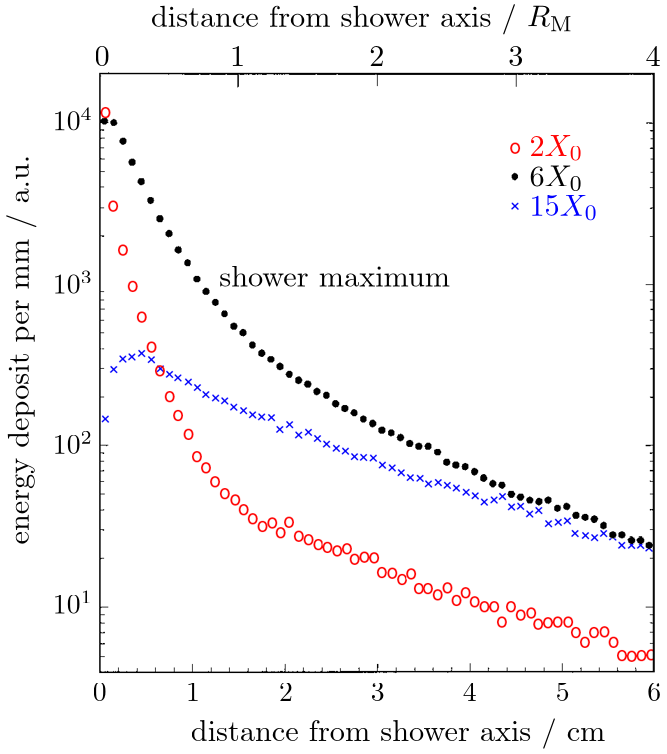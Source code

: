 <?xml version="1.0"?>
<!DOCTYPE ipe SYSTEM "ipe.dtd">
<ipe version="70107" creator="Ipe 7.2.2">
<info created="D:20160426153322" modified="D:20160426153841"/>
<bitmap id="1" width="942" height="1080" length="28383" ColorSpace="DeviceRGB" Filter="FlateDecode" BitsPerComponent="8" encoding="base64">
eNrs3T+ILNmh4OmrXTHwHMGlDcHQhq75xLJsrUCSIWPbqGf0jPcos40FbdkrYxLkyJA35azs
MmRojRVlrbHPKrONcQSFjHbk1MCFHR6IuSsYmkFvl9iTfVJxoyMyIk9Envj/fRTd9SeqKisi
K/NX5544URQAAAAAAAAAAAAAAAAAAAAAAAAAAAAAAHzLmzdv7AQAAFYXsdd37Ju/sT/9MQIA
sJYGzliwengDBxEAYHCNXJ8leb/a9V+/720QZku7y41xlAEAOuIkV+FM01HZfyhlNX0MDz6C
E9zlAAAxPE1OD/heI90ecTXlXU4JAwBKeKQSvvIbuXuMfRyvOYJKGADIW8J9oyJuv6gS1rFr
L+H0I+hAAwBKmI2VMADAZE0yLDLLLZUwShgAWG8JD+jMK0t4wFj0BKu05d2lSwv79G83xroi
ShgA2EYJnw2bAQU4bKHgXCvNDrsZbd9l8FJvE1wxZNgKZsNu25tkVx5BRQ0A5CrhXk07+LM6
trxyXYhcV9/o9S2ac0uG/YwjXeKkO00H/NRXpmn3/um1A02VAQBmKeFrPuuabXKV8DUbpIxw
Xiy9a3ZRrxJOvG1Z1qa7/q+hwQPXfpEBgOtLOL15BmfSNeOKWb5R3iDvuKnZv+/gHr7+8KXv
k1638PrqVsIAwJQlPDiery+lKZsty9Ufsn/fATE8zQ3LuytcWQMAmKWEi4RJCH2bZPApddlL
ONeU11w/0dglnP2uMmyCtxIGADZQwsMC9ZrFB0Yq4WE3YOwSzlV3ShgAYFgJd7foNd14ZXdN
U8J9T9rKlaYZ575OWcK5Dq4SBgCWXMLDphxced2NjCX8ZpDrMyzj952+hFPOv1PCAMCWSvhs
aVy/uNlySjhjH+bdOONhzbs0sRIGAJSwEt5wCQ8oXiUMAGyvhIvkmatKeAMlPHiy9xgLyilh
AGAbJVyscO2I7HG78BKe+O8LJQwALL+EczXJAkt4yktXTJ9to67wpoQBgJ2UcK9a3tKVNZRw
+u3PPkKuhAGAzZRwMegia2NfbTnX0grjfcoaSzjL1UOUMACwkBLO1XjXX+Y41ze6PqKuPA1w
7HjLO16dstbxgCnlV06nUcIAwIpKuLj6n8UHtNbgzTKOgmb8vlm+Rfr2tTX00ndIc/296nu6
lynOdZ4mAEBK/AwrimGXSBtwNlzKN7ryOnGJn5vlwnAjXWDumq85+McfdgOuOYjjXZgPAFDC
Y5fwgBtwfSD1+vf6a+J54kOQ8bYN2wOJN+PsNsNuvxIGAAAAAAAAAAAAAAAAAAAAAAAAAAAA
AAAAAAAAAAAAAAAAAAAAAAAAAAAAAAAAAAAAAAAAAAAAAAAAAAAAAAAAAAAAAAAAAAAAAAAA
AAAAAIDgTYW9AQDA3hpYDwMAsPMMFsOAP9UB2MNTTK8PwbA7FWT8O919DH9b4RmQUY+Xo8k1
zy92CCM9Rrmb4c8rFn7vsje2VMIOKMOeXOwWxnuAcjcj753KPYq8z4N2yIqO2jWpDGf/EHa3
wQMU6/rbyj2KjBnsXrSNxwSPDAyOFvcZlvMgBtX7jHsUShglzMRhDEoY9yj2cM9xL9peqzim
KGFECx64IOWxyEOTEgZPKEz21ONuhr+tWNTdxh1JCYMSRgYjg9nnk537khIGJYwMZkV3JPco
Mv4B5e6khEEJI4ORwewwg1WTEgYljAZmpTHs3sWVGayaNnMcHVOUMDIY9zHo+xznjqSEQQkz
/SMVuLMx/d9NKeyxbZSw3YUSRpng/gZKeFe/9Y4jShh3JDwtghJWwiBg0CS414G70E4OmaOJ
Esa9CPc6UMJ7O2pG9fFsgmcT9vbQ5F6Hxy4HzuQWlDBLe1CyN5imUtzlUMIOnyOIEmbJf577
m53sT3PuTihhQAmz3hi2r8h1v7J/UMKAEgb2FsN2C0oYAAAAAAAAAAAAAAAAAAAAAAAAAAAA
AAAAWCnXTAEAYHuJCwDAlVSlEgYAUMKsq4Tth1Hnh5Sfm+VXbIyNs3+Rts86u0M6/jRrbtZ9
q9Lv7Rdvz9mvNtfj6rq+cvbb6emV8e4nHZ9YfSjoePQY/PtlPGr6+0b2HV77gmJJCYN7FEv7
UxTcqRjVP/zDP3juW3u3OHwoYUQL7lSghHULuEchWnCnAiWsW8A9CtGCOxUoYd0C7lGIFtyp
QAnrFnCPQrTgTgVKWLeAexSiBXcqlLBdoVvAPQrRgjsVShjdgnsUiBbcqVDC6Bbco0C04E6F
Eka34B4FogV3KpQwugX3KBAtuFOhhNEtuEeBaMGdCiWMbsE9CkQL7lQoYXQL7lHgToU7FUoY
3YJ7FKIF3KlQwugW3KMAlDBKGN2CJxcAUMIoYQAAJYwSBgBQwihhAAAljBIGAFDCOHYAAEpY
CQMAoISVMAAASlgJAwCghJUwAABKWAkDAChhNaWEAQCUMEoYAEAJo4QBAJQwShgAQAmjhAEA
lDBKGABACaOEAQCUMEoYAEAJo4QBAJQwShgAQAmjhAEAlDDDjoJjBwCghDeQwUoYAEAJ7zOD
lTAAgBJWwkoYAEAJ7yGDC/OEAQCU8C4zWAkDAChhJayEAQCU8H4yOFsJv74Wh0NxcxM+cHwJ
r4Q3wzsBAFDCi8zgPCX8+Fi8fXtq4OpLeGf4EAAASniTJfz8/LF7Hx6Ob4aX8ErZxuFNAACU
8AIy+GwJ9z0QHz/l3btTBtfmQry8nGI4bAAAgBJeRgl36FfCT0+ngd/wSlP3RwEAlDALyOOB
n3V/f2HUN44Yh80AAFDCWyrhuFjE3V3rduFDYYPbW/sZAEAJb6qE48vDQ+t24UNxGwAAlLAS
BgBQwkp47SVsdgQAgBLOnabDljUbsArEVf3sjDkAACWctYEHLGh25apoA0vYKmoAAEo4awMP
K+G2LzhiCRftV9YIb7qyBgCAEu5Ts70KtmPjiUrY1ZYBAJTwdWE5oGAvbjleDH/ryz4+fuze
6kt4Z/gQAABKuE9kZinhYujSEP1KuPhmLsThcFpKIq4pEd6szZcAAEAJZy3hXF9tcAlPeaYe
AIASVsJ5NxtcwgOWrXDcAQAlrIjWXsJ9F3AzdAwAoISnTNy5SrhjYTcxDAAoYSG04RJO3N4R
BwCUMBsr4bNLwylhAAAlrITFMACwh6hrlo8K2kAJdxzlXuXsoAMAW426i1XMeCU8wXrCzYPb
988iAIBdMTtiSyXc6+dSwgCAEhZCV7brukq4SBs6BgBQwko4y5Yj7WTHDgBACS+5hMcbfXXs
AACU8IwlfHFjJQwAoIS3WsJt2489HdexAwBQwrOXcDHHFdwcOwAAJbyEEj4bw9PcSGtBAAAo
4d3muhIGAEjPJwOJ2ziU9gMAwIAYNiashAEA9kkJK2EAACWMEgYAUMIoYQAAJYwSBgBQwihh
AAAljBIGAFDCKGEA2IgPH4qHh+L2NjzRHl/evi3u7orHx4FfLXziu3enL3X2JXyj8FLz8nJ8
Z/jWze1vbobfGJSwEgYA2oQGPtuf4SUEbQjUYV5fP6Z19SVUd7cQ4eXGh8Pl7VHCOyvh8a4Y
6EKEAOzL/X3X4G0cHx4cw2e/fkqZxy2NAythWkp1dY0NAIsTUjMO/IZXyqHX5+d6voYNrhmY
rY0Md/dt+EZxZoUMHrlz7JP1Hsdp7iHuKgBsWWjOt2+PU3DPVm7o4Wq+Pjxc+42qXd0hTo04
HByfkRgTVsK9MthdBYBtitODOwZ7y1kK8Ry3ayR2dfyOV34vlLASVsIA0O3du8sjvdWx3Csd
Dt+K4ebc41jL3XGOElbCShgArvT6mtSc1QnDVyonAJcLozVvz9lCRgmjhAEgo9ClKc1ZTpAI
mXq9tjkS4caEMHaWnBJmphIurB0BwKK8vh6nE8Q+jCOo4c3wzomVJXx3l+cL1uZIhDYu/jby
HP6LEmamEm6LYfscgKk9Pp6/1EV458SjpuXsiGvWjqiqzZGIc5Vj6pserISZtYRrMWxvAzCD
cgpB6N5QieHN8FK9DFwcR51GrNa8Z7HV5kjErz/9cLcSRgkDwNKU8VmLw5eXUwx3r8ebUfiO
eQeES7U5Etm/PkpYCQPA6jw9neIwvNL3o9nFqRFjLGtWmyNh5TQljBIGgBifHaO+MSAnOLns
9XXcyRjxWnLlS64z8lDCShgAViouFtGRhTEgJ7gKW/xGI81bqF69rnyxhJoSJq2ELe8AwFaf
5y70Z9mQo4rTMEYaeS6vJRdeqc2RcN7c+AWlhDdwHO0HAJTwWOKpebVrwOVSXksujgDX1pGY
YKx73xlsIFEJA8ByzT47Il7ubaTVfctryR0OH99pHYlpGRNWwgCwUPOeMTdqBpc/XS3jm+tI
pFwGOnp6Ov5pEL5geAmfGF6fcrFlJYwSBoCM5l1FLfTkeBkc53WcXTCtNkcicWJG6Oo42Th6
ff04om5NNiWshAFgjdqurFHOsB3pyhohLMfL4LJ128Z7+86RiMPLteUmwo2Pu8iabEpYCQPA
Gs1yteXEDB42K6MM1I510mpzJDqauaisPtFUnlFomoQSVsIAsEahGMvurb6Ed46x6G6cZnAx
g0NkDijh8iy5i+O06XMkzs43jsoLghgWVsJKGABWKhTd4XBqyJiF4c0xltuNVVkOPre9xM3S
z2Wrff3E6ymHuK3GcHWJiao4ety2gEY5vQQlrIQBgDaPj2dGntteBqwwHDO4o2lrylMCuy88
1734cJnTKGElDABcn8F9r4b84cPHDI4VnTImfPYqzOGdtc9VwkpYCQMAg7289MvgxOkNtRZt
jiqfHRwOjR0XBO64AdXuLc+t6/juI10jTwmjhAGAGZWjzWfnLccSTpyPoYRRwgDAipQD2s3c
/fDh/GrMKGElDABsQ7wSR7N440zjixfmUMJqas0l7PABwN7FORI3Nx9j+Pn5dDkSlPDWS7hm
3pvhuADADOJCx6F+b2+Pl9IIr7u0XHJB2SfrPY5SHABgAGPCSniMEnaPAgCUMBsu4TedHB0A
QAmjhAEAlDBKGABACaOEAQCUMGss4cIZcwCAEkYJy2AAQAmzpxIurE0NAChh9lrCAABKuG+/
GUJUwgAAeyjhN8kcFCUMAAv0+vr6+Ph4OBxuv3Fzc/Phw4eLnxU+5d27dx3lE79a7bNeXl7C
O9++fdvcPnzf8DUdjrWU8JtBHBolDABLEHL34eEh9Gd4zg1pen9///T0NKCiQ9k2g+diS9/d
3ZUbhwhPaW8WUsJvruYAKWEAmLeB48Bs+G94/coQDRXdN3XCN41bGgdeVwkPDloxrIQBYHbP
z8/lrIa7u7tcg7G1keHuvg3fNN4GGbyuEs7SsWJYCQPALMqR2CC8nvErh7itzv4NoduxcZwa
cTgcHJG1lHD2fBV7dg4ATKk6h2GMwdjn5+fqsHBbaccab55Mx2JLeNSJFg5Wx98dppQAQBaH
w2Gk0eC27xK8vLycreW3b986RW5dJTxq8jledgsAjOfp6am6uNl436icAFwujFb96Ovra5xB
0SxkMhZU3lHECVZjc+CUMAA7f+IbtU6rM3ifn59H/Vna5kiEmxFXbHOW3ARcbVkJA8BanvJG
nQdYPUtumtm5tTkSsb3jLOXwXwddCaOEAWCCk2JqA8JxPDb89+7urnz/u3fvQqBmHCuuzZEI
r8caT7x6HUrYI4NjB8AOMzj7M2CI3tpchY5LJN/e3uYq1dociXiW3Ovrq+OuhFHCADBNCdeu
/hZa9+npqczd8EpI5WobZ1zVoTZHYrwFK1DCShgAlHBTPEktapujW57LlncucW2OhJXTlDBK
GACmLOHql+2YnDDS+hLxWnKl8Kbjvs8Sdm0IJQwA85Zw95bVJSayXAe5+gVHvbYdKyphgbex
EnYtPACW/CSS/pVfXl4yTpAoryUXXqnNkXDenBJmGyXsqtAA5H0embdAct2S8lpycQS4to7E
NGsaK+GlNYlG2k8JO9AADHg2GeOLh+xM//q9Nm5Tnn9XnWJhHQklzMZK+E0nBxGAJaieszZN
Ccd122oDv811JF5eXhwdJYwSBoDxVE9bu7giRFnCgycwxG93dsG02hyJm5ubxK/59PQUev72
G+Erh9czXg5PCaOElTAAW/X6+po+J6Es4WFrR5St2zbeO2COxP39fTztrvxx4tSL0MNWJ1bC
SlgJA0Bi314chi2fxQZMXShXJO5YJ602R+LiN4oTLWpfsPxGVidWwkp4sTHsIAKwENVpCR3z
CsrNBkyNKM+Su1in6XMkynXYmh8qp3yYJrGiElZH2yvhwnrCAKxBOS3h3bt3bZMK4tDxsHPZ
4uBt4vWUq+fldczEOHvmXVRO+TAsrISV8KJi2LEDYJliWMZh2GavPj4+Dr4GXPmVE2cXPz09
pVx4Ls6jaBugjh89O2LMZCX8pj+HZnslDACr8PDwEGfYhv+Gan3+RqjQOEgb2rLvaHAo6jKD
2xr77M1oBlJ4Z+1zu6dqlAPLDqsSVsIAQGK7huaMy5GV+Rpq9unpqe+Xqk1yqPbw2cHhmNzl
9z2r2r1KeJMl7JAN3rF2CwDsR7nKREcJpy9KrIRnL2EHpe+OtR8AYLfKeRdn52zEEh627vG2
82nK/kz/+tJOCQMA6UIAt52I9+HDhzjb+fX11Y46a4Ix4b5fX93ZVwBAurj4W7N44zl3KZeo
U8LqTgkDACsV50jc3NyUMfz8/BzaWAavtIQFnhIGANKF9A09HOr39vb27u4uvO7SckpYCQMA
oISVMAAAE5ew9YSVMACAEpbBShgAQAkrYSUMAKCENbASBgDYZAnb1UoYAEAJo4QBYKseHorH
R7tBCaOEAWAFQri+e9dj+9vb8BTc+vL2be9v3fHVwvcKLzUvL8d3hm/U3P7mRocrYSW8+h/K
vHEAJmvg2JCJQoV2hGt4GXB949fX83X94cOFT7y7+7jx4XB5e5SwEl5RButhACZo4F4lfH9/
oYRD1g7T/MoXheqOWxoHVsJKeKsZ7P4JQEZPT8cB2MPhmJHVCQYpQuWGLe/uiufn8y8vL1fd
ttrIcHfffvhwinkZrISVsBIGgMSaLYUe7lXCcdh28KjvRSFuq3HePXs5To0IPwKbKWHlo4TF
MACTKWcXpDzPxEwNMTyq5+ekWcfxljdPpmMbJax8Rinh8Eds+NPx5ubj+aXhzfH+ss1Xwo41
ALOXcNw4lOrYqiPV4aU54yLWcshyp8gpYSWcuvXj4/n1VsI7lzHBSAkDsNgSrs1buL09fu6V
s4I7vlf1bL6bm2999PX1dEtG+u5KeAkt5NBkLuHy31rCL0/41Y3T+qunCkzwJ+4VMexYA+zW
118Xf/nL/CVc3bL6EpJ1wLJp6c/btTkSIZLjP+06S26TJcxYJRz/tgzdW5sLEf6ejDHca0nx
aUvYgQbYcwZ//nnx05/WY/j9++JHPyr+6Z+mK+Hu61+Ej2Yfoa3NkYhDVvGUvbHnKithNlXC
T0+n36LwSt+PztrDDjHAzv35z8UPf3h8jgoxHKo4+tOfih/84PjOzz6broQfH48bhzptu8Dc
27eZY7g2RyIOPsfJEqYHK2F6lHD8A7Jj1Df+pvkLE4BFxvCbN1+Fp6mf/ewYw3/8Y/H9758y
uGzjCUq45unpW9d3GymGa3Mkzv7rLkpYCV8QZxSF39g28ZfZUiwALNL796cY/vGPi+997/iU
9Y//WPz1rxm+8uASjppXSa6d3Xa92hyJMeYkK+FFlbAsz1/CF395ygcCAFhuDP9zfLL6+c+z
fdkrS7j5RbKfy1abI2HltD2UsBhWwgBQ9dvfhqepf4lPVp9/nmdAOFcJ175Ox7/BDlObhpH9
6yvhBZawGM5ZwmZHALBmv/nNKQJ/9avw3/fLmR3RfLLNvhrT2dXbLKG20hJ+04ejM2x/ntnO
GXMArNYvfxnz76+/+93xza++Kj799PieL77IEMMZSzjUaa4vVSqvJRdeqc2RcN5c3oJaVAMr
4V579fJ2a1tFDQCiX/86Pkd9XV06OMTwJ5+cYng5JRzSNG8Jl9eSiyPAtXUk/EPu9VFaTDUm
LINnLuGi/coa5a/ZMq6sAQBV798f1xP+8sv6+2MMf/rpcY21hZRwUeT8UuW15A6Hj++0jkR2
yyxhxyV/Ca/kassAkOgPfzh28pXGKOEsY0txYmNt4Le5jkT2C9sp4Wlqre07KuGxSrj4ZgJT
2b21RbrNvAdgl8Yo4evXdoi36uyCabU5En2XL44XBAmBHV7C1w+v73wkbK4SFsMzlHDxzVyI
w+Hj2a3hlfCmOfcAKOGr0+PlJc/CDmXrto33Dp4jcX9/OvmujIJycandrlE8TQn3fb8SHquE
AYBxSjh+qSunRoQirZ4l17ZNdY5ERzPXMrj5Zctvt9s1iucdE+54v8BTwgCwlhIuk/KadZjK
s+QudmnfORLlamwde2Cf0yQmLuHaN2qbQizwlPCu/P73Lz/5yeG737V8B8ASS7i6zFLbUG0c
ca2u8zBA/CKJ11O+vf1WDHd/67Pn35U/3Z4vXTfL2hFn39+xGUp4OX7xi6dQrZ98cvud77yN
+z+8/vd/fx/e/x//Y/2RK2zzb/5N6/ytL798DR/9u7+7cZ8HmEv1QsYptRx7snqGTajW+EWu
XNMsxmp6TpdXA0i58FycTdG2BHG50qoSnqaE22JYBivhJfvii8fvfvdd9wKAn356FzaLSRwq
N7wnZPPFAHa3B5hFbY5BW8qWY8LVVZdCuIbt4zlooTCvWc0stHSZwXGqQ8qY8NmrMId3nv3c
7otxlMPLSniaHr7YyZJACV/z51V2oWxD4la/V0jiv//7+xC08eWTT27b2jh8qPbVOjZ2lwaY
wOPjsf1qJ52ViRtXGGvG6uHwrQkJ4dPDm6E8r1yBqTbJodrDZweH440/uypqx+XnlPASSji9
avySKuG+GTzqrqi263e+8/aLLx7P1vLZQeNmCZdCS7vnAzCBMvs7Srjv0sRKGCW8qAweaVfE
SQ5lBv/+913/ABZ6uNa34VM6NlbCAEygnH1xdhZHLOErT/dTwijh2Us4+9748svX6hfvOP2t
6osvHhNvkhIGYALlVT+aufvhw2layD4vtKWElbAS7lAdEA6aq0O0+clPDuVnhZxWwgDMK16Z
rlm88cy7Kxe+UMIo4U2WcO3stmGf++///bMSBmB2cY7Ezc3HGH5+PrbxbjM4bwlPsBSb+7AS
nriEr/ni5cyKX/ziSQkDsAQhfcuV3+7ujq/v89JyY5TwqLEqEpRwSgmP/b06RnfPimfPdcwu
VsIAsKUSHq9GHCx75mIMj/2NOpZEOyuUsxIGgJ2UcNF++Qyxp4THjuExvktzfeDE5SNK3/nO
208/vVPCALCHEs4Yw/JACc+uefGLsxdQ7vD73790LEGshAFgYyXcfIof/InaQAnPK05vOHsN
5fQV1Ybd2+NF6z799K4clw7fNER4x5psbcov9Xd/d1Ne7yN8tdD54f0Xf5DuUxSrg+RvLmlO
L2nbwxd/qHDLw+2vLu6R/hOFfVj79NpXju8Peylsc+WBDn8HhV0Ud/7ZHz98i/K4hGPdfYjj
za5uH97sdZeId4b4s4cfsHl/6Pjc2qKCZ8W59G2H1UMWsJ8SLtLO8fdoqYQXrraQWvXicX1n
SqSXcPjKZaU0v293rtSyp/qlQjiFH6eaQOUP0tF7zQvnlQ3c/Kxf/OKpecvjbW4Lttil5WeF
zOsYRa/9RL0OTYzSMiObez588ZCsV04Or5Z27XZWv1RoxY67VvMQV3dRU8pdIvx0IbPLLxJ+
0rA34kt1n4QNOlY7ibf87D5sflbtEjNhh3RfohFgYyWcMkYkg5XwwoXn7o4CCUnQd0GJ7hIO
uXI2My5Wx9lbXh1PrkVIrazC690/SC3bwo3s+L4DJleXCdpxM8qfKNyYalrH8qxN6g63sBbq
cVT2bH927/m+hzX+xdH8arGEY5EmDq7Gn/r6u0T1zhB2dfNPmNr9vDutw6c3p9B33MMvXqYc
YKslPCCJHRQlvK4YjmkxYNJC8/eijLHw7UIshRYKL6FwmkOyYYPuf7UPn1Udi2vrmVpidfRP
7d+7Qwh1fPfaP6OnlHAM1I4B2DLd275a88dpy/Xmv/IXf5sTHj4lsfFS1L5R/Hskfv1wn6lO
5AjHq3bj4x6OP3WcpxEOQbl9+Dq14euOIxLunNU7cNs9p3aIu+/SzV+K5p2n/PFlMKCEu5PY
gVDCy4/hZiA1z6TrO6e0OWbYNuugOdDaUa3VSun+x/3wjWo90zEkW0u1jlIqrypS/qVwcVfE
m9H2Q5U/UVvVt/04bdMkmqPW1VkB1T89BsyOaPtG8baFL3h21zUHWss4b9vVtfHttmHh2l9S
HTe4egMunhla6/zwudX7bZnf108iAthSCaOEV6ptuuw1k4ebn94RorXv3pGX1WS9OBxXHT3u
Hm2uTfvsLqXaiGX3AGP8ym2jmtVEvPi3Rm3iQfhxhu35sFvCj9D3fLSL36i75Gt7+GKH10q7
7YvXvmbHXaJ2BuLFn66W4tU7f7wTdsyiAVDCKOHVCb10cXC4bdDvmkQpGv94nfJP/4kdUhvs
7Zh+UB1x7Z4gUQvs7mwuB8O7f6LujDy7l9pGSq9cJnpwCXdvXBtLTyn/lLtE7R7bceesle3F
n64276K8D8dDFj505d8RAEoYJbxA3Sfyp6/w0HeaUMr21exJDLzaUGTHsHBtXLr7LK2Usdmi
MrDZVk3lT5RynmC45SnDsH2Dc5oSHrB9rXLb9nC8u15cF6JvCReNORLxHNKx/74AUMIo4Xml
LOd1sQSyZ1JtJDYlHc/WY8d83cQZGs1/6O+exdo23lv7iQY4O1I62akKY5fwgHbtUPvXgcTP
OrscxzXzqwGUMEp4Fb788rW5Am36Qq/ZM6k2SzZ9hbdaAnXMQ0g8b65ZR2ezuZxx0XZTqz9R
XANtwIsS7hYv8NH8sy79t6D2uRfXNgFQwijhKffSqPuqe/JwR45mz6RaF6WXcG3aQ/dqZhcn
AJf/Pl77ss1sjv+23jHluPoTzRiomyzhcDjC4Qs7P67a9/vfvwz+arU5EkoYUMIo4aVl8KjZ
c/byZBfPLMueSelLonWXTMeNqZ03d3YCcAyquPBC93SR+BdEx8h59U+May5iooRrf86UCzhX
d/41XV373JSl8wCUMEp44gwedY81e7J7jkT2TBpwKbqoueRCx8a1ORi1n652Blz1D4TaHwVx
DnD3+OGwH0cJdzRw/OMi/Le5P68p4fSZ4QBKGCU8VwaPvdOaPdAxPjZ2CaefvN+rhGsjvbWp
FLUz4GqnvFXHdWMkd6+Nlr4UmxLu3r46hyfs87N/fQwu4eY1TcyRAJQwSni9JRxSoXu93A7N
aRKJ13e4PpOaFykbVsIXFyKuJVO5EnIZydW1kauNVN6ks1t2/8gZL9OwtxKu/oHWca8YXMLx
Pt88TTL9HgighFHCyynhOM9h2MTU5vhq23cc+4y59HSs3eaLkzzbzpuLA8K1UeLqbIpynDC+
8+JaW+mXeFbCbdtXD1b3XWJYCVdnuTQnCGWc3Q2ghFHC05RwfHIfvCbqXCWcfuLb2Z+317SK
5nlz5TBvLX5qsynivOL46RevP1JrswETJOJKd7st4bM7P2MJl/MiyvtM7Y+X7373nTkSgBJG
Ca+rhMsx0mFn/aRc3GGMTKpd+SL99tcSOmXotXneXPwiZ/98qCZW2BtxlLLjwnNtN2zABXzP
Lim8nxKuLWTXPUI7oITjvIjqPbx5J8w4wRtACdMde3bLxRju9enDRrQSZ0uOfbXl9Ima1bnN
iZ/SPG8ujg2ebe/abIp4I1NGnptZ1WugPnZgM//2U8K1+0PeEi7/KaE22dscCUAJM1np1Z5A
7ZbuGE7/3PJf//ue9dOMt7YMGCOTas2ZeP5+dapD+qBr89zAttMMz64tkPiNmlctSTwiHddx
3k8J9/o3gl4lXB7Ts0O+tTkSGc92BMjeBvJpAyVM944a8FnVKugVw+nXaxspk2o9c3HotRrP
vf4huza7uHsaam23pF95oW1huo7CD40dd0LbkP5uS7jj3tj8Cy7l76C2P7WaXy19TT+AyRgT
VsK0qc2DTYzhWhx2z2sdKZPCd6wNwHasVBYyphx0HTBwVx2w7V53rpZGvf65vLk8V9y34aCE
HV6WWHglZHOZ3GGDth98t7Mjzv61Etd8aA7aV/deLXfLP086BpmbcyS6V8wDUMIo4eVoPo+H
UOzut5AHtRUVOp76m4Nm3dMYwkfTZxeEL169JSGH2jYuuzH8dANmRFf30sWFIMp/Me+7VvPZ
yRXdOnZ+bYZzxsXZLn6jviV8MR0v/slz9rqH8SLL4c4cPlpOcQmv1/76C5uFbULrxleaf2pd
nLPdXNbPOhKAEkYJr8LZZYHjs3lohloYhK5oPul3Z0wzUbr/+bi5fXd5hu9enasZ0qW2ffgR
ytvcPdkgJfZSJiSXP8KAfyiv/Tjdund+3z2f8Y+p7rtEcx5I979ENEv77HjvxT8iyj/xzk5E
qRVseKU8EBdXJmnugcH3NAAljBKeUhyz/e5334Wn+9AJIRKaJ4idFT7lYqOe/cfo8J7w/mYs
9d2+liK1Yeq4qlj5j+YXb+1FcVQ5JSbjsPbgi/CGz/rJTw7dXRf3Sdunh+NYm65cjeGM/3Yf
52k0b2poyLP12LZ9vGHNIev4x1dz5kP8e6e2fccfEbXdVZ0qczaDw42vfqnugx4+6+yvzMV/
WwFQwijhhezhZiWGGAgBUI3J+OQe3pNSU2envHacxJqycco5caEAq986vB6qcthqyc1QD18t
MW7DN71yADZGY0isapKFGxDnDLd9VtsI/9mZA1l+MfMe4upRTrwLVWsz7rTyE8NdN+zA8J7m
UQtHs8zX+M8fF2/n2QOaciM9wgBKGCUMAKCEUcIAAEoYJQwAoIRRwgAAShglDACghBnx2L2+
FodDcXMTvsfxJbwS3gzvBABQwmy4hB8fi7dvTw1cfQnvfHy02wEAJby+wFPCKZ6fP3bvw8Px
zfASXinb+Pl527vU/QoAlLAS3mkJv3t3yuDaXIiXl1MMhw02uict+w8ASnji3hAhCyrhp6fT
wO/TU++PbiuD3QkBQAlP38AiZM4Svr+/MOobR4zDZjsoYfdDAFDC02ewApmthONiEXd3rRuE
D4UNbm/3kMHuhwCghKfPYBEyWwnHyQ8PD60bhA/FbZQwAKCEk0tjzsBTwkpYCQMAM5XwzIGn
hBOZHaGEAUAJL7nWGG/fOmNOCQOAEhbD+yzhXa6iVlhPGACU8JKCTYfM9idG25U1wpvbvbJG
rYfdtQBACc/VbGpkzh2176stAwBKeLxsq32v2nsMys1fwsHj48furb6Ed4YPAQAo4UEZbDHh
FZRw8c1ciMPhtJREeAmvhDdr8yUAAJRw7gxWwvOXMACAElbCShgAQAlfncHpn+LQKGEAgM2U
sMBTwgAAOyxhu9q+BQDYWwkXZjso4S3udnseAJSwYFPCO2xgZ3cCgBLulRACTwlvsoQdAgBQ
whljWFoo4RVlsEMAAEp4QD9ICyWshAEAJSwtlLASBgA2VsKFa8wpYSUMAOy+hDveo+6UsBIG
ALZXwoWT4C5llRJebwzbLQCghPOW8IYDI+PQohJbwuGzTwBACdOroy6+UwkDACjh7cVwYiEr
YQCAHZbw3gJPCQMAKOF9Bp7ZEQAASniHgTf451XCAACrKGFX1ujYG/5kAADYagm7xtzFHaKE
AQC2V8Kutpy4f5QwAMCWSnhA3+6w7qwdAQCw4RLu9Sk7PBZKGABgkyU84LOUsBIGAFh1CRd7
HeNVwgAASliwXfy7wDxhAIBNlnDRf1h4w4HX3OHWjgAA2HYJWzuimb7WE97PIbZPAGC3JVy4
xlz73pjm7wvm/UvHkQKA3Zbwuq6scc2s3Sl/Cn21ogx2sABgnyW8omvMDb4Zs/ws4koJAwBL
LuG+JTBXMFzTLWe3n6B/xJUSBgBWUcILD7zq7ex1m7s3HjWBxJUSBgCWX8LLD7zqdxxQwhn/
EFDCShgA2EYJFytcFa3vXI7uLceroEXE1etrcTgUNzfh1hxfwivhzfBOMSyDAUAJr3DoUgmn
enws3r49NXD1JbwzfEgMy2AAUMJbL+FcX21lO/b5+WP3Pjwc3wwv4ZWyjcObAAD7LuGi/zXm
5i3nxHadfUGMmXfUu3enDK7NhXh5OcVw2AAAQAkvfhW1CUo4+8815756ejoN/IZX+n4UAGA3
JbyiK2so4VT39xdGfeOIcdgMAGDuqJuxPJXwBks4LhZxd9e6QfhQ2OD21u8gALBMyzxjTgmv
oITj5IeHh9YNwofiNgAAOy7hvnHrjDklDACwmRJeF6uoXWZ2BACghJXwPq+s4Yy53Hc2v4YA
oISV8DpK2CpquTNYDwOAEl5XCV/M0VHzZqFX1ghvurLG0Az2ywgASnh1Jdy28ZZL2NWWR8hg
v48AoIRXVMJt208QNvMfu8fHj91bfQnvDB9CCQOAEt56CXeHzcQ1NfXOen0tDofTUhLhJbwS
3qzNl0AJA8CCn4LtlitL+OyOneZ2Ol5KGAAYwJjwBmrKflDCAIASVsJsIIbtGQBQwijhHcaw
fQIAShglDACghFHCAABKGCUMAKCEcewAAJSwEgYAQAkrYQAAlLASZkvH2mJrAKCEOVtHDqUD
DQB4Vt3VobQfdvgL69ADwPWMCSthlDAAKGGUMCvKYIceAJSwTLIfdhvDdg4AKGEljBIGAJSw
EkYJAwBKWAmz4Ri2WwBACQsk+2FvPWxXAMCKStgzuBIGANhhCfv3XCUMAKCE7XAlDACwnxIW
bHYsAIAS7vUpjk7ijrWqAADANQU1zXccr5z3fBztBwCAJZdwkbaChFFNJcz194rCv6oAQIKJ
z5hL59AoYbL8rtktADBjCQ+LYYdmayX8+locDsXNTbjRx5fwSngzvBMlDABK2DP4hkv48bF4
+/bUwNWX8M7wIUb+LbNzAGDGEi56zlr09L2pHfX8/LF7Hx6Ob4aX8ErZxuFNlDAAKGElvL0S
fvfulMG1uRAvL6cYDhughAFACbOxEn56Og38hlf6fhQlDACbKGF2WsL39xdGfeOIcdgMJQwA
SpgtlXBcLOLurnWD8KGwwe2tozlSDNstALCoEm5+O0/Zmy3hOPnh4aF1g/ChuA0jxLAdAgDL
KeGO52jP3UoYAGCTJZzyj7ZieIMlbHYEALDvEk6fvqiEt1bCzpgDAJRw8ok8YnhTJWwVNQBA
CVe+hRKe5U+M2bRdWSO86coaAMCm86n59VNKWAwP27dL5GrLAMAiTTAmrIT3XsLB4+PH7q2+
hHeGDwEAKGElvNUSLr6ZC3E4nJaSCC/hlfBmbb4EAMC2SrhoXErj4toRSniDJcwi7zzuQgAo
4YWUsMtjKWEmbmC/cQAo4cmurNHWb56UlTDzZrA7EgBKeMrn38LYlBJmSSXsvgSAEp7rKdhz
sRJGCQPAVkvYE7ESRgkDwJ5LGCWMEgYAJYwSZjklbOcAoIRRwuwzhu0ZAJQwSpgdxnDKlvYb
AEo4+1OwJ1klzFqC2f0NACWct4E9ySph1pLB7m8AKOGRMtjzrBJm4RnsLgeAEs71rFr451cl
jBIGgN2UcOKWDs3gXLFbUMIAsJB86vtdPNX23bf2A0oYAAaYYEx4wLOnZ1s7CiUMAEoYO4pF
xbA9A4ASHjXYPOHaUSwzhu0TAJTwjCXsuVgJM8s9zU4AQAlP02zd13511JQwAMCKSjg927oH
hIWfHQIAsJYSfpObo6aEAQBWUcLZY9hRU8IAAEpYCdshAABLLuEi05luws8OAQBQwtghAAD7
KeHCKmp7KOHX1+JwKG5uwo93fAmvhDfDO1n8XdEUJgCUMEp4uMfH4u3bUwNXX8I7w4dYQwZ7
SAFACaOEe3t+/ti9Dw/HN8NLeKVs4/Ama8hgjyoAKGGUcD/v3p0yuDYX4uXlFMNhA5QwAChh
NlbCT0+ngd/wSt+PooQBQAkr4fW6v78w6htHjMNmKGEAUMIiZEvHLi4WcXfXukH4UNjg9tZx
V8IAoITZ1LGLkx8eHlo3CB+K26CEAUAJixAlzFJj2G4BQAmjhFOZHbGhGLZDAFDCTJYftddX
yRlzAMCE+WQMZxuHcvm38+uvi7/85dJGVlFzvwWAaRkTVhQTZPDnnxc//Wk9ht+/L370o+Kf
/qnyrrYra4Q3XVljo3+G2ycAKGE2XMJ//nPxwx8eMzbEcKji6E9/Kn7wg+M7P/ussqmrLe8s
gz34AKCE2XYJxxh+8+arcEt/9rNjDP/xj8X3v3/K4LKNTx4fP3Zv9SW8M3yIzWWwBx8AlDDb
LuHim7kQMYZ//OPie987tu0//mPx17+e2/T1tTgcTktJhJfwSnizNl+CDZWwxx8AlDCrK+Gk
8+DqMfzPMW9//nNHTwkrYQCUMKss4R7nwf3Nb38bbvC/xBIOn3t+QBglDABKmGWXcI/z4L7x
m9+cJjv86lfhv++7ZkeghAFACTNTCSdOe0g/D+6Xv4wZ/Nff/e745ldfFZ9+enzPF1+IYSXs
wQcAJcxSSrjXtIeU8+B+/euYwV9XPzfE8CefnGJ4QISzmRi2WwBQwiynhPtOe7h4HlzYIHzB
L7+svz/G8KefHr/jgAhnAz2c3sz2GwBKmAlKuOi1/O9158H94Q/Hyh0c4Ww+lcUwAEqYiUu4
SF7+N/t5cL0inP1ksIcpAJQwk5VwkTDtYaTz4HpcgwMlDABKWAmPoHvaQ6/z4LJHOEoYAJSw
bBjp2F2c9pB+Hlz2CEcJA8CKSrjX1/d8N3sJXzntoXYeXPYIRwkDwIZL2FPejPtq1GkPY0c4
G45hewaAPZSwGJ53R4067WHJEc6SY9g+AWAnJey5b7F/Mlw57WHJEY7fAgCUcN7npis5Ohpg
sghnvfd/DxoALK2Es8Swo6OEoe8jjD0DwBJK+MoYdmiUcIevvy7+8hfHXwZ79ABguSU8LIYd
lPFKeBsBGX6K//mz1//9Xx/+3//+5rTg2s1NcTj8p//w+qMfFdWz7VDCADBjCRf+BX8xJRwC
8vPPi5/+tB7D798X6wrI//K/Pf7lv317auDKy//z37z9X948fvaZ+4USBoCllHDhYhnLKOE/
//m4MkPYPMRwqOLoT38qfvCD4ztXE5DPz7F7//Ob7/27Nw//63/3/F//r+f/+xcPIYPj+8Ob
7hhKGACWU8IsoYRjDL9581X4jJ/97BjDf/xj8f3vnzK4bOOle/fueIvfvv1P/+E1/iw//nHx
ve8V/8Obl//yr76J4bABShgAlPAue6D7U96/L6oBubJrGT89neZChFdOP8s/x3f8/Of1j7Lb
GLZzAOj7JGKfrPc49v2sekCuyP19ddT3t78Nb/1L/EE+//ybno8jxmEz9lrC9gwAA55BFngj
HamRSvhMQK7FzTeLRdzdhVd/85vTAPCvfhX++z4Obv9//3h3fNftrfvGDh/N7A0A+lrm7AjP
a+PtqLMBuZoYjjf94eGXv4yv/vV3vzu++6uvjtdiDu/5P/7Hh9M237DsMAAwewlXB22q/y0/
Wn2PEZ7xSrgtIL/4YiUx/M2tf/6Hh2/+/3V15bfws3zySfHv3nws4c2sGkfGhyCPLQCMVMId
zzKur7GEEv71r4u2gIwxvALfzI74+t/e/fCHxZdf1j8Yfpb/818dZ0f89X86zo7YyKpx5M5g
jzAAjFrCza+mhJdQwu/fF20BGWL400+P6bh03z5jrum//utvnTG3hVXjGCGDPcgAoIT3VsId
/vCHYyevQPc6aec+uu5V41DCAKykhIvOBR96fQvPU3ZUq2/WSfvP4ad+ff3W+19f/3PM4MaI
cfeqcc6q22cGe4QBoJhw7Yi+38LzlBI+7+PVlo+LSBzfDC8PD6cMDi/P9astd6wa56w6JQyA
EraesBJek8fH4u3bokzf8iW8M3zo27pXjXNW3Z5j2M4BwNWWlfAqvb4Wh8PpQhvhJbwS3qzN
l0hbNc5ZdfssYXsGACWshDcsfdU4Z9XtMIZTNrbrAJQwSnileq0a131WHRuL4euDGQAljBJe
qeaqcR1n1VVZaGInqSyGAZTwjM9BjosSnlL3WXXVDLbQhBIGQAlf+SyT8gTk0CjhaaScVRdZ
aGKfJexXDEAJ53qWSX8CcmiU8ATSz6orY9hCE0oYACXc91nm4rOPwFPC0+t1Vl35KRaa2HkJ
62QAJXx9rXU/lXh+UcLzap5V9+0YttDEXko4cUv7EEAJK2ElvAeJC02wvRI2gwJACWeptZS1
PR0dJbxAiQtNsI0YTg9mv4kASjix1i4+fXhaUcLLlLjQhGWHN9DD6bWshAGUcPqTS/rFnhwd
JbwoiQtNWHZ485GshAGUcJZnEHWnhFckcaEJyw7vNobtHwAlnP4kcvEpxtFRwmtRW2jCssM7
LGE7B0AJj9fJKOF1sezw3mLYngFQwihhvh3Dlh3eRQzbJwBKGCVMlWWH8UsKoITxJLtDlh3G
0DGAEkYJ71DissPsKoP9tgIoYU8QSnjzEpcdZocZ7BcWYM8l/CaBI6KE1y5x2WHXoVPCAChh
zxRKeFyvr8XhUNzcnKbthlfCm+GdcyiXHXYdOiUMwK5K+OLTgWcKJZzf42Px9u2pgasv4Z3h
Q/NxHTol3LG9HQiwsRLu9SDvuUAJ5/H8/LF7Hx6Ob4aX8ErZxuHNWWPYdeiUcNvG9iHA9kpY
4CnhSb17d8rg2lyIl5dTDIcNZuU6dDuM4fRmtg8BtlHCA76+JwI76lpPT6eB3/BK349OHcMX
rkPn3LrNlHB6MPu9BthzCcfPcnSU8HD39xdGfeOIcdhsVhevQ+fcum30cK9g9nsNsLESnuyz
lDAncbGIu7vWDcKHwga3tzPexpTr0Dm3bieprIQBNlzCZkco4el3zfHl4aF1g/ChuM1M0q9D
59w6JQyAEibxadRuWX4J970OXcq5daYTK2EAlplP6d/Cs4A/GfJY9uyIxOvQNWK49dw604k9
IANwzWPvNN8u/SY5Rkr4Kis5Y66pvA5dTfe5daYTb+kB2Q4BmMyM15jzz4JKeEQrWUUtUeK5
daYTA8AySzg9hh0UJZxH25U1wpvLuLJGovRz61yqAwAWW8IpMeyIKOFsln215USDzq27cKkO
Vv377tESYL0l7CFdCU/q8fFj91ZfwjvDh9ag77l1Fy/VwTYy2O8+wKpLGCU8kdfX4nA4LSUR
XsIr4c3afIl1ap5blzKdmM1ksF9/ACXs+dGxI0qfTsyWStgjAIASVsLsXPp0YhfgUMIAzFvC
HsaVMHklTid2AY7tZbBHAIAVlbDHcyXMxKrTiV2AY5MxbP8ALL+EXVZDCbMELsCxsRJO2dgO
BJi3hN/05LgoYcbjAhxbiuFhmwEwYwmnbOnQKGFGjuELF+Bwbt3yY7jXmIMdCDBLCfd9KPag
rYQZ28ULcDi3bsm/9emprIQBllPCAk8JswQpF+Bwbt16HxCUMIASVsJwVvoFOJxbp4QBlPAs
weZx245iDOkX4IicW7ftEtbJAKsrYY/YSji/19ficChubk6TBsIr4c3wzs1JvABHI4YvnFvH
8ks4cWP7EFDCSlgJ78vjY/H27amBqy/hneFDu1G9AEdVyrl1lphYfgwP2wxACU/fbN0Z7LHa
Dsnp+flj9z48HN8ML+GVso3Dmzt28dw6S0wsv4d7BbPHE0AJTzlMMYyjpoSzeffulMG1uRAv
L6cYDhvsVcq5dZaYWHsne4AFlLASVsI79fR0GvEMr/T96Naln1uXuMSESRRKGEAJK2ElvCD3
9xdGfeOIcdhsf3qdW3dxiYlekyg0sxIG2GoJt1VcfKX7lnigVsKZxcUi7u5aNwgfChvc3tpV
VWfPreteYiJ9EoWJx7PHsJ0DKOGRHniF36glbCRtwO47vjw8tG4QPhS34ZKLS0wkTqIw8Xje
GLZbACW85BIurKLWUsJG0pTwjFIu31wkX6fDte3miuGULe00QAmzwBI2kjaE2RE5pF++uUi+
Todr2y22lj1fAEqYBZZwYSRtAGfMXa3v5ZsvTqLo28xMn8GeMgAlzAJLuDCS1pdV1K7Wa4mJ
xEkUfZsZJQywrhJuu/Snw3FlCRdG0vpqu7JGeHP3V9a4Um2JiV6TKHo1M0oYYBUl3P1A6gE2
SwkbSevH1ZYn0WsSRa9mRgkDrKKEEx9IPcZeU8JG0oZ4fPzYvdWX8M7wIXJIn0TRd+Ixiyph
qQwo4fSH0+4tHZq+JWwkbbjX1+JwOC0lEV7CK+HN2nwJxlGbRNFr4nEK62xPU8LGjQElnKWE
C8PCg0rYSBp7a+bEDLbO9jSP3iZRAEr44gNpYut6/BxQwtlH0mADrLM9RgynZ7AHc0AJny3b
lBL2+Dls3zYNGEmDLcWwdbYnTmUlDChhJbycEoads862EgZQwkoY9h3D1tlWwgAzlHDRuJSG
RXhyPWV4ooEU1tlWwgDzlnDKGXM7efxs/oxKGHrptTaadbZX9Nc9wIZLuBZ+3Y+im3/K6N5F
Shg6Mjh9bTTrbM9YwnYLoIS7W9cwwpVZ6+mGHUpfG80623P1cK+nA/sN2EMJd4wbeFRUwtA3
hlPWRrPO9mJT2cM+sM8S9mB4cZ8oYUhx5dpog9fZdvnm7I/8HseAvZUwWTJYCc/j9bU4HIqb
m9NZWOGV8GZ4J/PE8KRro7l8sxIGlDALyWAlPIPHx+Lt21MDV1/CO8OHmNb0a6O5fPOUJSyV
ASUsg5Xwgjw/f+zeh4fjm+ElvFK2cXiTqcy1NprLN09TwsaNgd2W8H4e7q5/ePfsMKl3704Z
XJsL8fJyiuGwAZPIvjZar9m/Lt88dgmbRAEoYRmshJfl6ek0BBle6ftRssq+NtqA2b8u36yE
ASU83kOlDLa7Fuf+/sKobxwxDpsxsuxrow2Y/evyzXljOL2Z7UNgsSX8JisZrISXJS4WcXfX
ukH4UNjg9taumtHgtdF6zf51+ea8zxS9nk3sQGAnJbzhR7yMP52nhikP2/Hl4aF1g/ChuA3r
lDj71+WbZ6nli88LHgyB2Uu4MCyshJWww7H6GO6a/Zs+RdkFOKYpYePGwAJL+Mpg2/zjWMb+
97A/HbMjduDi7N/EKcouwDHS42T6w6kdCMxVwtfH7X7mCSvhNXHG3NZdOfu3OkXZBTjyPloO
eCy164BZSjhXrXkcU8KLYxW1Tcs++9cFONY1qgAo4VEfrNYVeNcMz078OOwBf1JtV9YIb7qy
xpplX6A4cgGOGTPYAyOghK9/aM3ymKyEt8PVljcq+wLF345hF+CYJ4btH2A5JTysKmd/RL3y
Bk/wg3jAn9rj48furb6Ed4YPsTmDFyiOXIBjrhK2c4DllHCvYJvroaz6TXvdgO6Nx/5ZPObP
4PW1OBxOS0mEl/BKeLM2XwJcgEMJA0q4ZxDO+DhW/aYDSniuWPWYD8uUeAqeZYfHiOEFPsUA
Oy/honMK7tL+ok+/DSlbjvoTeUiHBUo8Bc+yw5M9aBs6BmYv4aLPFegW/qCqhIEOiafgWXZ4
4od0JQzMW8KJPbz84YW+IaqEgah2Cp5lh2d/0rF/QAnPOC93mQ9HfWc1Z0xrJQx7Y9nhpZVw
4hOTogYlvPmHTSUMTBXDlh2ev4SH1bIYBiWshJUwMFjKssNWmRi7hNPHjc21ACWshBdVwq46
CuuVsuywVSZGepwcEMxKGDb257Df3w2UcMdHHU1YssRlh60yMdLz4IAS9kwK23gEKD9qTHjD
JQwsWeKyw2UMW2Ui71NhYi0rYdg2JayEgVkkLjtc3f7iKhOmE2dMZbMjQAkr4Swhaj1hoJfa
ssPfjuHWVSZMJx6phAdvCSjhPZSwa8wB0+heZcJ04pFieNhmgBJWwkoYyCVllQnTibPH8DWb
Fcu+jBSghK9v18QSHvWmOmSweYmrTBQuWrfgqBbDoIS3WsIXxw2UMDBYr1UmChetU8KAEp6q
hDu2n+BBz7FbqNfX4nAobm5O/5gdXglvhnfCIH1XmUi5aB0zlrDHbVDCWyrhGf/2d+yW6PGx
ePv21MDVl/DO8CHIqrnKRMp0YpQwoITzFuYsD3QeYBfn+flj9z48HN8ML+GVso3DmzCaxOnE
lh1WwuDX02/l9ordoZzfu3enDK7NhXh5OcVw2ADGkTidOH3ZYcE8UgnbObCQX8/CmPC2SpiZ
PT2dBn7DK30/CldLnE6cuOxwr+t0aOZeMWzPwHIoYSVMNvf3F0Z944hx2AymVZtOnLLscPp1
OlzbrlcMuzeCEkYJb1NcLOLurnWD8KGwwe2tXcXsUpYdTrxOh2vbAUoYJcxp8sPDQ+sG4UNx
G1hKDF9YdjjxOh2ubQcoYZSw46GEWZHEZYcTr9Ph2naAEkYJ75rZEaxH+rLD6dfpcG07QAmj
hPfLGXOsROKyw0XP63S4th2ghFHC+2UVNdYgcdnhXsFcuLZdjgdzS0yAEkYJr1vblTXCm66s
wTIkLjucHsx9m5mLGeyxHZQwSniVXG2ZNasuO5wYzH2bmcQM9tgOSphhD6F2y8weHz92b/Ul
vDN8CLYVzL2a2aXoepWwx3OQT6QcSvthcV5fi8PhtJREeAmvhDdr8yVgZ83sUnTXl7DnbsjO
mLASRjDDBFyK7soSNm4M6y1hv6pKmDqTKNhlDLsU3bASHjCJQirDokrY76MS5iMn1rFXiZei
28+M4isHhBMnUXimgBlL2K+kEqaubbG1lxeLrbGPGO66FN3eZhTnLWHn38HSSrj49uwIv5VK
eO9cgIN9u3gpun3OKO5+clTCsOoSvvhL7UAo4R1xUWZ2LPFSdGYUK2HYdglLYiW8X3GxiLu7
1g3Ch8IGt7d2FRvT61J0iTOKlfCVJ9aBEl7IL4jfViW8n8N2fHl4aN0gfChuAxsy4FJ0F2cU
i+HE0+U8WcDCS9ivrRJWwkqYsR0OxzMy44Il6V5ejp94/Umc6ZeiK12cUayH059PLbYGyyzh
tt9WPayEN8vsiNUKx6S5AnT2l/EyuPpdLsZwGcBj37CicfnmKGVGscs3p5dw+vMvKOFl/qo6
WEp4I5wxt1rVLFxdCdcu5BLePOvp6XjXO/uTTillRrHLN6c/w175RAxKOGOtDfjV8+vZa9/a
LUtnFbUV/8bVX25ujt348FB/aW7Z3CZ84tlB5hlLONyqcJPCy7wlnDij2OWbU54j0mtZDLPn
vxYnu8bc4G/t13Mhh5I82q6sEd50ZY2VlPDhUHz40KOZ24QvUivnkfSdHRH/7WKWEk6fUWyx
tRmfl0E+Xf8bN+ArOHzN3WI/rI+rLa+8hB8fezRzSkaW94hRf6F7nTEX/iybcXZEm+aMYout
KWG4xmTXmLvyt8xvqBLemtBStX+uLtv4YmYxawl3nOw4uISLyhjsAst/4WuZWGxNCcNaSjjL
76yjpoQ34vX1OEgXl5KIU07Dm7X5EiyvhF9eRinhcgxWCfdlsbW8JWznoITH+I2bvaWVMHB9
GSbO4B52uln8qyiltJVwyWJr2WPYnkEJqzUlDNR8+HA6UW68Eo6nzi1nkvjySzj7Ymu7auZe
GSyVUcIoYdizeFJb4uJ2w0o4fgslnCj7Ymv7XKC4VwOLYZQwShgYqYQX/lMsTfbF1ixQnF7C
nnpQwihhJuLEOiWshHsavNiaBYoTM9hTD0p4wG+Tva2E6c1ia0p4BB3XBNlGCZ+VuNiaBYoT
S9izD0p41GDz66aEcQEOJRyrNfzREy/NXB758Ep4M7wz/e+h19fT14lXONxhCacvtmaBYiWM
Ep432Grb+41TwjvVdlHmlxcXZd5DCYcGjleFK6/oEf4Mii/lZJl4B2k7jy/+5RQ+Md6V+t6e
LZVwymJrA5q52wZWolDCKOFRf5W6N5Z8SnjXQtzEZ+KzldP9UdZfwuHPnTJfQ8o25zOUfw+1
XQA6NPDt7ell2O3ZTAmnLLY2rJm7M3gDK1EoYZTw9L9KSlgJcxQvvtsx6hs7KWzG5kr49fVb
lds2rbecPhNfOk6jjCsV77OEExdbS2/mxJHebaxEMSCDPTGhhMco4cI5dx5w9ib++/fdXesG
4UNhg9tbu2p7JRz/DEr53Oq0h46rfry87LeE0xdbS2nmXiO921iJYsA/6Ro0Zvn36rlKOKXl
ugvZ4Rv2AMVaW+rhoXWDcpiPzZVw7XM7rr9cnfnQ/VfRzucJn1VbbC2lmfuO9KasRLGK6cQD
MthTEvIpsWCbJ8cp4Vz7FiXMGku4doJbx7SH2hxgJTxBM/cd6e1eiWIzF7Yb8C+/apklmGBM
uFcJF8aElTCR2RE7LuHybLiOdSGU8Ix6rTncvRLF5qcTtz3Fi2F2VcK9Nug7f1gJ2w/b5Iy5
HZdw3z+YlPBMMXx5zeGUlSg2MJ1YCaOEr6m1XrMj/L4o4b2wipoSbvf8fPwbqHn5QSU8mZQ1
h9NXb1v7dOLEErYmG0q443fnYvH6ZVHCu9N2ZY1yjS1X1thZCYcjfzgcD3s4/uGVlxezI+aR
MtLba/W2YuXTiZUwSjj9d6ToPGXPGXNKmI9cbVkJ/83j4yl6w3+rF9FQwtNLHOlNX70tWvt0
4mumRnguY/MlXCScVZr46+OQKeF9CdHT/Cfw2MbNi4qxxRIOxzn+40D4b3MujBKeWN+R3rNq
q7cVW5lOPGDVCCWMEk78JfKbooT3K/6LeHlmVHglvNmxrhZbKeHn54/Lqd3fn7/SnBKeWN+R
3hR5pxMvJ4YHxwBssoQTf03SR4lRwrDhEn58/Pi5HQuEKOHlaI70psg7nXhFz1ye3NltCV/z
++J4KWG6GD3eSglXMzgcxg5KeO3yTieO1nXROvcBlHDK74sjpYS5HE9mFG+ihMPfLtVP7D56
SnjDhk0n3sxF60AJo4RJZZWJDZVwvKZK+dJ96JTwfiROJ97GRetACaOE6aFt5eHyqr1WHl5P
CZdnySlhSr2mE2/gonWwsRI2HUgJMyJXo9tWCdc+sfu4KeGd6DudePmrTKSXg9OFWHsJuw8r
YcYV/zW9Y9Q3DjJ2LEDAgks4tG6blxdXW6Z1zYqLq0ys8fLNDjdKGCVMXVws4u6udYPwoe6i
YvwSPrsacMcfLt0nzYWvVp0GXr6ENq5uo4T3rHuViblOrEvMbxfgYEslLNjsWKaorhBGbcKH
pMyEyvMX0yc5nD1ctZHh0MPxPMj4l0085odDfbOwTfhe8ZWOm3SxzHsNOLM0F1eZmOXEuvT8
djU6lLC7evqO9SjhfqCEF6Us1cRJDjWhUc+uh1d9ubk5hW515eHaBtXWrQXzxcXZzga5meZr
kb7KxMQn1iXm95tLLj4Vug8wIJ+m+aYyePY/MdigYbMjXIYjt5eXY17WTmGr1WnYoDqBoeNL
lUemuT509Y+ekLvN2RTVDA5f6uwgc/w6Z29MaOzaSm7VpandRxau1yoT059Yl5LfvUrYiBBX
mmxMuPj2ChJt91v3YSVMbwPOmHMZjqzOpmb3y8Uh4pCy1a4OxzD8QRPe05zVEGq2HIUODVx2
cvqtKudRDPgUlmbQKhOTXr45Jb+vzGDPjCyqhN8M4tAoYVL1XUXNZThgl86uMpFy+eZE6YtR
XMzv60vYkyPLKeFhMezQKGF6aLuyRnizeWUNl+EAvpFy+eb0DE5fjCIlv6/M4LYnx7zPm6JF
CY9Xwu5XSpge0od5XYYD+EbiiXWJ0hejSM/vvifKTXlinW5RwqMGm3uUHUVviVN/XYYD6HNi
Xfqch5Sz4fLm9zUZfHHcOHEDMayE0++uAk8JM66U5SBchgNIPrGu7wU4us+G67WuRcYSvnLo
2ORkJTx9CaOEGe9OY/FhoEP1xLoBF+DoOBuu77oWg2M4PZgHLEahhJUwShglDOxE3wtwDFuM
4uy6FsNiOLGWlTBKWAmzR2ZHAD2lX4Aj42IU2Z8rcyWuElbCik4Js2LOmAMGxvCFC3DkPRtu
mhgeEMyFM+aUcKa7YtuHHBQlzIisogb0d3HOQ/az4VKkr2sxTQm7nyjhXnfCjm0cFyXMiHpd
hgPYvZQ5D3nPhktJ3L7rWmQ8sa7IvTqxCtp8Cc918RclDGdcvAwHwN9cP+eh79lwiYk7YF2L
YbnS/Tybt4GNMCthdaeEd+fl5bjq78TDsImX4UhZoBjYrlnmPKQnbt91LYYVy2TP5mJ4qyXc
dt6lutt7CTczLNfLKtY9KAO4vNkTu1i5ibUMbNcYKwAnxnBi4qavazHX02vGRd5YdQmn38Ec
/b2UcKzB0FRljOV6WfI016en47IM1QCeq4S7XZxBEd4EduyaFYATIzwxcVPWtZj3adpF65Sw
ElbCF5yN4cPhFGAdLyGkQ541P32Zwk29vT2+LL+E286qC3+8OKsOmERi4g67lkdT+koUV2aw
ElbCSlgJ15WLdw0uw1DFM840GCCu67vMErbSGrAAKYmb61oefVeiUMJKeKQSdvR3WsKvrxnG
SD98WNPqB80feWmV7uobwHxSEjfjtTymXIki/aJ17gbbKOGiscZIyqRxh2ZfJVwUeWYLPD6u
aR2wxZawKzIDs0pJ3OzrWmRfieKa1Ym10PZK+OLaEY5+lhLe1FISw8RhYSV8/Q17eGjdIHzI
ysPAOBITd4x1LfKuRNFrsFcGT59PE+/ws9/Rvwis8VAuvYTjv+wrYSUMrNP1iVtb16LXqXAZ
V6IYFjkSaLJ8KiafjfAmjQM04FBu44fJU4ZPT6v5V3uzIwD6GLB0W99T4XKtRNFRPo7jokwz
OyK9hx0RJbym9R+2WsLOmAO2otepcLlWomgrH4dDCaOElfAKStgqasC2YjjlVLiMK1FM8NSv
rpUwSlgJj6jtyhrhTVfWANbm4qlw2VeimKCBxbASRgmfPD+vcs7qZq62HPL4cPh4pb/wSniz
ltAA88dw66lwY6xEMVkJqzglrIT3XsJxKYN0Hz4cVx6+vz/2c5l24ZXwZnhn+NBFIfPKr9C8
teFD8f3ha4ZtwrcbVsLNfZK4l3pt3Cb8FOXOqb6Ed1Z3UeJmALMafCrcgNP0Js7glGXZ3AHW
VcKOmhLul20xOxMb+HD4WG53d8eKji/lkGasuLOTYF9e6lvWbm34+nFdhepL23h1ys8bbkb1
KtLlS7gZ3YOu4ZZUL+jcEeTdwd892Ntr6BhgJiOdCrfMEjZuvPYSdsiUcL8SDoGXuH3o2LIq
Q682yzBsUB3ebA5phhQMWVuOA9dubfiCZyM5ceS2I0cT07rtE8ebOtI2nbjck6YTA3Nby6lw
Y5dwWzDsvLsmK+E3/fnlVcJJypHPi1lYrdy2AdJykDO+tI27lpeWqN7aeEtCDDdHca8p4erP
GF8S87Jc5GGkgVlLTACLt4pT4TKWcK+yUl/FtFdbVsJKOGcJh0aNF9FI3L4Wkx2qHXs4nN/m
5eXMdIXqnIrqt7tmdkT5w9Y2Djcg8W+E8UZlV7HssLP5YN9WcSpc4lXw8pawAFt4CfvlVcK9
X3p9/Y6SrNZ1x7yC5glitaHXUMV3d8cObOuuXre/VvIX87KcNNJx0eQrjXopuiwF62w+oN1C
ToVLvwrelX2rhOcq4QH7Vgwr4fwlXJux0NFUtWnAiTd4QHD2uv21aRvdP0KMwJTNrj9kHT94
OYekrywF62w+YAGVe3Gwt9dV8IZNeOg7dLyrBpuyhHcaeEp4cAmX6dL2kpisUXkOV9u6EFeW
8ICVGfrOi67dsLaZG9HFAdvFlnCugnU2HzB3BicO9iZeBa9vdynhRZWw3wj7tncJpwiRU/4D
ei619R9ydez1X6E2LBxyri2/y3nFo84BGGl2RJaCdTYfMGbipkzr7TXYe/EqeNfHcGItmx0h
2JTwmkq4Wn1XCp15f3/mH+WXU8LNSm8bj42DseFnGdUYZ8zlKthVnM0HrDODE0d6i56Dvd1X
wbumh9NrWQkLNiW8vhIu+lxZ42xIHw7HLgrdGF55eRk4O2KaEi5n/3YvpxaDuXv6xPUGVOvF
8+ByFeyoZ/MBO9ZrpLfoM9g7+Cp4V3ayVdSmXE9YOSvhUUq479WWy6qM0Rv+W51FsOQSLhqn
/jXnP5QrvKWstHaltpkM5erN1aZNOQ8uV8GOdzYfIIZ7TutNGeyd5Sp4fUt4k3k25TXmlLAS
HquEn5/7De6F7ooJF/7bHM9ceAlfHBY+HE7DrRNIP7stcctcBauEgTH1mtZ7cbB3xqvg9Wrg
TQ4dT7yKmvWElfAoJdyr3Mox1fv782ecLbyEg9rIai3m4w843jLCzTJPWfEs8Ty4XAVrdgQw
RQxfntZ7cbB3+VfB23aqucacEt5RCVdHUzsmmi6/hGvXeq7mXDk1YsCqboNdnP2bPqM4V8E6
Yw4YWcq03pTB3oVfBW/znaaElfBeSriawd0zB5ZfwqFya8Ow5SSEWICjLiM8QHqX5ipYq6gB
Y0qZ1nv9YO8SroKnhPPuxj0GnhKeq4RDLJVBWK60lrLK7vJLuPjbZODmEHcs5KUFXvpIb8aC
7XU2H0CyxGm9Cx/sVcJTlnDR53Q5JayEM5RwnCRQplccaWyOoK63hGttH6+qHENxgYHXa/Zv
roJ1tWVgBFmm9S5hsFcJL7mEUcLXlnCs2XLst7by2AZKuJn35dSCsZcRHruELxZsusSz+QCS
bWOkVwlPX8Io4elKuMyqclCx9pW7/219LSVcGxYuk682lLoEfc+DSyzYi2fqJW4DkMOKRnqV
sBJWwpst4fLMuOq/ode+csfKA+XaC8sv4aIxLDzZMsLDbmev8+AuFqzxXoD5YngzP91CSliN
732/ffiQp4Sry4tVJwnUZkecPWku3IbqP8GXL9UrtVWXJltCCTdnCy8zArOv5GAOMMBMPbyx
n2tRJWwJtf3+mVa7btqAFXHDVyjHD5tZVVuAtxwZDp8VCyr+63ycy1pbliFsFrYJXy2+0pag
ff/BPX3wuVt1WDh04JTLCPeSdyWHxOt0AGzC118Xf/nL7r716vLp+q8phoftsbY3VyPEWy1i
ywQth/vOvoSPhpfatN6zId1cgLf5Em5DDN2zWR43KL9mM637XtOt+RWGLX1Wjo4u/DoRGUdx
rRUM7CyDP/+8+OlP60X6/n3xox8V1SUstvStJ5NxTDhLxyrha0p4ZcoWak5duP6lORP45eV8
b5dtVs3m5k2KGRxewm1uzs4tY7g6laLjBz/7FeIE1wEnc5U/18KnBOSa2TvS9eOcWwcs0p//
fFytIjwshSINaRr96U/FD35wfOdnn23zW6+6hLsL+WIwy+C9lHD2+r04Qhs6NhRXOYYceunu
7vie5oyCELTlfIlQRPGrVUdf+3Z4dHaSxtmXXk0bf6JVzAfIUpu5rsg8RqUDjFOkb958FR6T
fvazY5H+8Y/F979/atEyUEt55zP0+tZF8pDmckY+JyjhjhjeYN0pYeb6m6Lv9IwN/7zV1YlT
OP8OWLz3709F+uMfF9/7XnH2+s7FOPMZEr91YuwtbU227CWcpf8FnhImVTktdj//jp+9hJ1/
B6wmhv85Prz9/OfntxlpPsPFb534r/8LXJ14yhJOLzeBp4RJFSfNdkwV2J68syOcfwesxG9/
Gx6N/iU+Jn3++ZlR2TKGU+Yz9JpE0f2tw5dKnArbd8asEsaOoku5DvOuOi3vGXNjXPUDILff
/Ob0kPOrX4X/vm+bohBdnM/QaxLFxW/9TXsrYSWshJlcnAawt3+7zzuKO9KVoAHy+eUv4yPN
X3/3u+ObX31VfPrp8T1ffNEdw63zGdInUSR+ayWshJUwUysXSd7PuXKljNfp6DXr2Ll1wOR+
/ev4APN1dag2FOknn5yK9KyLUylSJlGkf2slrISVMFOLY5VLvq7ceDIWaa8Sdm4dMLn374/j
t19+WX9/LNJPPz02bU3iVIqLkyjSv/VIZ8wNWJOtbxcpYSXMooXEKpcLvr8//Yt/SN/y2hw7
HBCOcs1SSJ8d4dw6YGH+8IdjrNb0mkqRsh5F4rceaRW1sRcoVsJKmEXrvgBfqLg9y3LmWvoZ
cyNd2w4gn75TKRLXo+hbJlnCdZoFihdbwu7MSph4jLteUi7uTLf0kd4xrm0HkFWvqRS91qPo
NuCcvvSiHnWB4jGuMZeL+7MSpmtM2EoFeXfyxfPvBlzRw3prwGLU5jNkbNdh5/Rdk5S9Nltp
CbvHKmGOyjFJC3aNJ/H8u74lbL01YKnytuuAc/qUsBJWwqR6eTn+s3tsKoOKI0mp1l6zI6y3
BixY9nZtc/acvuurcg8lLPCUMEzq4kyGXmfMWW8NWKfB7Zoi/RLPky1QPFIJV9/ZsWXiF0EJ
w/zSz61L3DI9wgHWL/0Sz2HLlL5N3Kw7MideO0LgKWFYscRz6xJHjyPTiYF9SL/Ec5ybcTFx
Ezfr3kYJK2EgVeLs38QZxcWY04mNMwOLjOGLl3g+mzrXLFDcPW6csYQFnh0F25cyhJu4ykQx
2nRi48zAUl28xHPfLS9u1j2XeJkljBKG5bo43JpYwiNdvtmyFcAKYjjpEs+JW3Zs1j2XWAkr
YSC/xNkRAy7fnDLnwbIVwLKlX+I5ccuOzb6Zj6GElTAwocTE7Xv55pQ5DyONMwNkkn6J58Qt
L26mhJUwMKnEHO110brEOQ8DxpkBppJ+iefELVM2W+MZcyhhWLeU9dZ6lXDinIe+48wAU0m/
xHPilulfUAkrYWBSKUO46dWaPuehV10DTCj9Es+JW/a9ZvTYV9ZACQMfXZzWmz6TIX1LJQys
UPolnhO3rG3WMZdYCSthYCzdSz2kj/Smjx6bHQHwbd1ziZWwEgZmk3j55vSRXmfMAVRcnEus
hJUwMJvEFSHSS9gqagAVF+cSf/aZElbCwHxSVgnuNechcZw5XcrlPADWJs4lNiashIGZXUzN
XnMe8l5tOSXUNTOwWkpYCQNL13fOQ0e+9tIrqns1M4ASRgkDifrOebg4PJsyfpt4OY8i90A0
gBJGCQOl6ec89BqITm9mACWMEgb6yjX9IDGq0ycnW7ACUMIoYWBsWU5JSxy/TV+wwiLGgBJG
CQPLlz5+m76IsQvbAUoYJQwsX/r4bXoJp28JoITJXcI1dgvQKn38Nn1LJQzIJ2Y9lHYFkPio
kVqt6aPHZkcAq2VMeAMlbD8A+Us4fUaxM+YAJYwSBpav1/ht4uU8rKIGKGGUMLB8vcZv0y/n
0fcSeABKGCUMTKzv+G3i5TxcbRlQwihhYPn6jt8mXs4j1yXwAJQwShgYyXjjt1kugQeghFHC
wHiM3wIoYSUM7JbxWwAlrIQBAJQwShgAQAmjhAEAlDBKGCALk5MBJYwSBnao74IVshlQwihh
YAP6LmI8xjpv0hpQwkoYYHptF7Z7eTlzYbsxrv1hCWVACSthgOk9PZ2yM7yS8tFe2ZxivMvq
AUoYJQzQ4f7+Qr7G9A2bDcjmFNnTGlDCKGGAFHFq7t1d6wbhQ2GD29ve2ZxijLQGlDBKGCDt
oer48vDQukH4UNymbzanyJ7WgBJGCQOMUcK9Nk6RPa0BJYwSBhijRbOXcPYvCChhlDBAol7z
EwYM4XYvFKyEASWshAHm0uuctb7Tei8uFGx2BKCElTDAjNrWMQtv1tYx65XNKQsFO2MOUMJK
GGBGva5tkZ7NKQsFW0UNUMJKGGBe6dc7TszmxMTtldaAEkYJA4yh+9S2vtmcOO2hcLVlQAkr
YYBtZXPiqXDpaQ0oYZQwwEoeAZOWR0tPa0AJo4QBtlTCHiQBJayEATbGQsGAElbCjh2wTxYK
BpSwEnbsgH2yUDCghJWwYwfs1mYWCnY2HyhhlDBAL3kXCk7M0ezVaoU3UMIoYYAZMzLx62Sv
Vlf9ACWMEgYY7PpB2sQcHaNa2yZ4vLy4EjQo4Q3na0kJA8wsMUezV6uT/kAJ7zuDlTDAzNJz
NHu1WggOlPAuSzhXxzp2ANdKz9Hs1eriIKCEVbESBphRYo6OUa0jXTDammyghJUwAHlzNHu1
jvE1rckGSlgJA7D8Es4+zmxNNlDCShiA7Dk6oFovzlLIPvfYmmyghJUwAOlGOmMuZZZC3vUo
rMkGSlgJA9DLGKuopc9SaBvFDW/2HcW1JhsoYSUMQF+JOZperemzFDLO7LUmGyhhJQxAX3mv
ttx3lkKu1R5GWpMNlDBKGGDbEnM0ZbMBsxSyrACshEEJK2EAhknM0YubzTVLwewIUMJKGIC5
H9znGZt1xhwoYSUMwFZLuHs42ipqoISVMADzGmmWQsoU5YxrsoESZlCXTrkzHTuAxRljlkLe
1S3KPL7+ND1QwltM2b475M05Shhgj8aYpZC+QHHGRTBACe+ygXvtkDeXKGGA3ck7SyExravf
pXuwN+PlPEAJbzGDB5Rw4vuVMMD25U3N7NMt0keYQQnvqYT7Fmz3xhPEsGMHsFAZpx/kPQXP
EhOghBs9OSwvL245dgw7dgDLleuUtLzLsll2GJRwjnZN2VIJA3D9Y33OEnYpOlDCShiAtcjb
rgO6On1wO9cwuBXeUMIrKeF5Y9WxA9i+vPMZ+pZw+oTnXFOjrfCGEl58CecdOlbCALTKe45b
rxHm9EUwci2XYYU3lLASVsIAVGVcoLjXCHP6emu5VmazwhtKWAkrYQCqMo6Upo8wj7FlrtsG
SlgJK2GA/cg4ezZxhDl99DjXTGYrvKGElbASBuCsXCsqJI4wp88ozrW6hRXeUMJKWAkDMLaU
Eeb0VSZyrXicd+VkUMKjlXDRcxW1UUv4IocVgLqLI8xKmG2lnVgao4QTR49nv7UA0M/2Zke4
YAcNxoRHLWHXmANgrTZ2xpwLdqCElTAAJNrSKmou2IESzl3CFzeeYOqCYwfAiNKv6JHr2h99
v07ihAcX7EAJj1DCHdtPMwfbsQNgRAu/2nLihAcX7EAJj1/C1U+Z7FRExw6AcaVPr801ETfx
66Q3swt2oIRHK+Gic3WOaW6towbAiNKXXMi1OEPK10mf8OCCHSjhCRN6yv3p2AGwR70mPFim
GCW86fy2HwDYl14THpQwSlgJA8Bm9JrwYHYESnjTJeyKgQDs7fmvxzCvM+ZIyCe7Zb2H0n4A
QAm3lrBV1GhnTFgJA8DK9J3wkOvCHyhhlDAADJNrmbW+Ex7mutpyr583185BCSthAFiaXJfe
KAZNeMj43ROTtdd3zHjzUMJKGAAWJfuo7IAJD2cLdqSe7/XzzjVkjRJWwgAwgfRLws2V1ikj
venftNfPm33noISVMAAsxEirN2ScUZD4pRKTtdfPa2kLJYwSBmDDxlvRN8tZZokjvenJ2uvn
tdyxEkYJA7BhC7/KW+JIb3qyugSeEkYJA8Dfnq56XAhjYukjvenJ2uvnXfLOUcKsoYQdPgCU
8EDpI73pP4USXnw+lf9VwtsoYdfOBmC5ljwBYIyRXrMjVlhQ9sl6j6P9AMCiLfmksDH61hlz
62FMWAkDwLiWvFBYegmnJ6tV1JQwShgAapXY65Jw00gf6e2VrL1+3sXuHCWMEgaA6y32gsK9
JiekJ6urLSthlDAAlDJeEi6jXiO9vZK118/bsfESZLmCiRJGCQOwZ8sMql6TE3r1ba+f9+LG
efde+ldb5p8wShglDADX6zs5YZaez5uj6V9t6zM3lLASBoC9+//bu7fjuG0oDMB6SR9uIw95
jDpwCynBRbiENOWSmE2kUTTaJReXA+LC75tMJo7WFIVDAD8pkhj8smdsHM3aWuJS1JIwkjAA
zGvkW2Fj42j61i7whjdJWBIGAMYVG0eztnaBVT8kYUkYABhXbBzN2toFVoKWhCVhAGBcsXE0
a2vpC/BJwvRLwp/Lp5oAsNhkHxlHs7a2aBJ+ecSBNnUSVk0AkISDt+buCGZIwtoBAJbV8e4I
T8whCQMAHXV8Ys5b1JCEAYCOOr5FbctciloSRhIGAGLFxtGsrVltGUkYAOio42rL2/BLUUvC
kjAAsLb0OJqybHRuuE1cinrkFaslYUkYAJhXbMQNT61zXjqWhCVhAGAFHe/pnfZ2YklYEgYA
VrD3KNyvX83f89DxW0vCkjAAcHEd3/0782uHJWFJGACYXsf14GZeik4SloQBgOnFLso8y7eW
hCVhtQMA3u5A+Plz9wO3L719ZqVvLQlLwmoHAEjCkvBVk/BHBT//NwBwIe6OKIpPstMySVg1
AeC6PDFXxDXhBZKwdgCAq/MWNUlYEgYALmtveYvbH3utrHHCt5aEJWEAAKstS8KSMABwWX//
/X/4/PzP7X/evrTqt5aEJWEAgO2/GxJ+/Hh/n8Ptn9t/3P745aaF9b61JCwJAwAgCUvCAABI
wpIwAADbg/s3Xr99k6YkYQCALlk04F7ixG0+eqbv1apkkjAAwAmy3i9RkW8fbHPnPW+vv/0m
TUnCAABtZb1zuC7fPtjmztofr7//Lk1JwgAAbe2tQ/fr19d16Krz7ddt7q/47Ik5SRgAoK39
LPrgq9X59utX//prb8VnSVgSBgBoaz+LvntLv7ePReTbr9t8u9n4+3dJWBIGADjbfhZ9d/vS
7QN//hmSb79u8y08//wpCUvCAADnR5a9LPru9qWPd0RU59uv25SEJWEAgPGTcItPujti6SR8
T8sAAANpcaU34o4LSXiBJKwdAIChtbj7N+IpPElYEgYAaKvFGyEi3sz2+scf0pQkDADQ1t5b
gm9/LHtLcPo2N6stS8IAAP3UrxyXnG/TV3B+9YyVJAwAcIJHWfQ9x96+VJCZ07f5kaV//Hi/
Ffm/Z+5ev32TpiRhAIAz3GXRf//45dpvdb59vM1HPDEnCQMAzJqZ60jCkjAAwDVJwpIwAIAk
jCQMwPITh0ZQCyRhSRhjmnJgpNI1UAtJ2BhlfsGYphwYqXQN1EISxvyCMU05MFLpGqiFJIz5
BWOacmCk0jVQC0kY8wvGNOXASKVroBaSMAvPL4MfCeG7N3jrKa7irlGO8UeqkXdv8NbTc+3e
7FuThCVhg4bds3t278oDi3II6g4VSVgSloSlEbtnRtB6l929wA2OP6U69uyeQV4SloT1Srtn
9+ye3XNapxZ2b94fNookLAkbNOye3bN7krDWs3t2b6JzOteE+Xwk3Jfv4/8cFPfzZ463Vtw1
BPXKjSw8pn389Y9/723w/kDdO84/b+F+awd//ekPdb/9lFY96HpPO+bLvodbeAGgjlQ5dRIG
AEASloQBWswRB388/nzKdfiUmSj9k7MP7GY3HBgAAAAAAAAAAAAAAAAAAAAAAAAAAAAAAAAA
AAAAAAAAAAAAAAAAAAAAAAAAwFxePtEawGLDmpENgKczhVkDMLLRtBbaBBh/sjBezVhBDaIc
bDu/4VKa0aYY7TNOgTSF9KUQesdK/UjjDFIOzTLg5K46TklQCEmYlC6gFuYXJOF5a1GWk3FK
IgbQfZhihDGKSWunrCMMa6pgDkISnuvkXYMYhVSBZWpnZHOaidFPIUgco1TBwa8XsF7tFFf/
QnUUgpSWVwVJWEdg1SSsvvoXqqMQHDe7KkjC+gLrdR/11b9QGoUgZQZRCElYCTaPva84fSii
WR51GbkKCjFIF1CL7h1Bj+iehL3ObuEkrIgSF9KXSZ+DcUk5xukUatG3BGYNSRhJWAzmzElf
y4wwKKnFgH1Eg4zQ5sohCSMJqwVm/JWaPfdLGLIuMhYphySMoUwhUJ1rNrVC6BraWS0kYYxj
qoAaLd/OibSYfqGd1UISxjimBCiTJEzHkmkHSZjioqid+V37a3+VQhUkYWoOfr1j3g6idmYW
7a8d9BT0F/2C4qZWiKn7iPIZxzS+plAsJGH9guLWVogFkrC2Mo5pfEauhUpJwtpcRQYZpvaW
nNNEM84vyieMaXxPBhmpkIRn7Br6xVATh5aZsR8pnySs8SXhicqhiSRh/UK/GLAuWmP2fqR9
JGEYf7DSOJKwltcvILwfaRZg8MFKg8B919AaUNmPNAUAAAAAAAAAAAAAAAAAAAAAAAAAAAAA
AAAAAAAAAAAAAAAAAAAAAAAAAAAAAAAAAAAAAAAAAAAAAAAAAAAAAAAAAAAAAAAAAAAAAAAA
AAAAjObl5UUjTFeyzzRIoxbWDtfsVkZvUwwwbOY5cJ3B3/HwVi9h2CkGLUovBjvFACYNw7kD
jkl/xoNBBSVhJOHpjk99CjhhoC6Yx036s08lKtiur2kKdRcpJWFgoiS8PbqAbHRaOwkjCWMc
sOeAJHyQh3vtsKqJZ5oahElhGDg5CXcPw4Y78UxTg3FV5wJ6JeGt3zMgxjqtqqlBEl74pwCm
S8KnjTwevRfPNLV5/woHyRSHZcEvE7MO4IK9MpQBZybM9OfsQkJ1bvYuewXcl4/Vv0Gu6d4G
1j1xB7586eneFr+L7/6Tx1s4v/XKfsaDBqw8WtL7znHDPm3ewCM/93BqWrKQ1qs8bekyDhSc
UhUfgYmHSnE7SMLAOEm4YITMyjkpeaNsV+93pnhm3/LfULedeL09PQmnNFFIaxTUInxFmMoI
kZ6Ey/b8aXIoOJEsyPBZCT9lf04r38FhWTbc5Y4tBWU9Z/yvic1Zh1ZKj66/EGFmB85Mwk/P
6OtH1IILU8WzVdmUVLbb6TGy71S410THM2DZt8u9XtSr6XJrmt5rCioVG2ULfqj0bTZd2rLs
UM89Xc26oJpe2axm75KEa0a5shMxl4WBYZNw1ugXMvgXXF8tSAJlo3HilsNj/5lT4fEV47Jc
0eLQmiUJh/9crTd+Tjo6+YJw2clg7t4Wn4YMlYQrf4pGJ3GSMCAJhyfh4nE+9mrSyEm4cmtN
L2B2T8IHubHmIKxMwo3yWM0xPM4jtzU3Ntd3sbmScMF2JGFAEi4YOSuTWGwIqUnCiT/RwW2T
knBsKc+PEFEnTQV3qp+ThMvuduj1eGNIFwi8ebX769nrD61eM4UkDKyRhAtW9Aj/GVsn4ZoI
MUiiC0zCW8urvr1eQTBUEo79FXZ9DK6//3OQAbDRY1zd39AuCQOScOATcwXhMzCJlX2X+gjR
KH+eeQDUt3/UxDpFEt4qXu43WhJ++ijfyenozCP/hKxV+ZSoJHzOBRNAEo59n3DZuzoD93Pv
1T2NIoQkXDax1tzK0r1hQ96B1iUJ38fdbf+9K42O4Y5dIGtwqB8wa17PslISDr8KMfK4CkjC
xW/jr7/WV/AmtJCLaZLwUEm4y4W1kCfIag6z4mUODr7aNB2NsGJ7cRKOjWcd74xydwQgCfdK
wunjf+VlN0l4zCTc7qsdb7kM3/NeSbjd6026lKn+NzsnrH02+GMC4d9CEgZmTMKxoShx/I9a
eiB8NG7xvOH9J6dIwlvQg3UzJuGtaN2985Pw9mipu72/HnjDUsFKIqcd5wU/ReD94cUnVmMm
4TPfYCkJA/Mm4RZhoFEIiZpGi5PApO+OWDsJn/zq6YKIm56EizNY5dncdEl476yh/jcg3Y/k
2O5fdmBLwsAsSThklmxxH0L3JJy7DlfNMqxrJOGmOXneJFx/+pleypokvEUsJXz+s401Zxk1
JwI1K1QO1f2j1t2WhIEZk3DsI1HrJeHiVfN6rTAVnoS30NWWr5mEiyNB1Pls4Pt1B3zLR1QS
3kJ/AzJ4Ek48gapp/MAkbFoHWiThFq9OrQ8Se7+sfPr/cy/v5L4bOfE9pd0XmGuRhGuqP1cS
js1+Ied6IUUPucM/5AHY1gPdXgeMDauVg+EgI8CWsJZK3yTsgjBQOTuk/Ko06l7i+qVdt2e/
rzyIl7m/6Mwd7Yvfk3z+2/WL97N4Vqr8RoG/2W9x/lh8FOW+hy19/YsWpyr1x3D3Q71gcCj7
QYrfijPaufDTZiyYYnK/WnPPFUDu2X19AM4dAOvz2PH3LRhvY4f9rEbrewCEZPWok4LED5x8
QpHeLE8/mbvQQ8iP+bQW9a0x2qlf7uBQVtn6wbDX++XqzwSfHkVP1205fpe1JAwsn8lbDNoA
rD2umhcAALhgkhSDAQC4Zp6UhAEAuGCkFIMBALhgsBSDAQC4YLwUgwEAaBEyNQIAAAAAAAAA
AAAAAAAAAAAAAAAAAAAAAAAAAAAAAAAAAECNfwCm1FPH
</bitmap>
<ipestyle name="basic">
<symbol name="arrow/arc(spx)">
<path stroke="sym-stroke" fill="sym-stroke" pen="sym-pen">
0 0 m
-1 0.333 l
-1 -0.333 l
h
</path>
</symbol>
<symbol name="arrow/farc(spx)">
<path stroke="sym-stroke" fill="white" pen="sym-pen">
0 0 m
-1 0.333 l
-1 -0.333 l
h
</path>
</symbol>
<symbol name="arrow/ptarc(spx)">
<path stroke="sym-stroke" fill="sym-stroke" pen="sym-pen">
0 0 m
-1 0.333 l
-0.8 0 l
-1 -0.333 l
h
</path>
</symbol>
<symbol name="arrow/fptarc(spx)">
<path stroke="sym-stroke" fill="white" pen="sym-pen">
0 0 m
-1 0.333 l
-0.8 0 l
-1 -0.333 l
h
</path>
</symbol>
<symbol name="mark/circle(sx)" transformations="translations">
<path fill="sym-stroke">
0.6 0 0 0.6 0 0 e
0.4 0 0 0.4 0 0 e
</path>
</symbol>
<symbol name="mark/disk(sx)" transformations="translations">
<path fill="sym-stroke">
0.6 0 0 0.6 0 0 e
</path>
</symbol>
<symbol name="mark/fdisk(sfx)" transformations="translations">
<group>
<path fill="sym-fill">
0.5 0 0 0.5 0 0 e
</path>
<path fill="sym-stroke" fillrule="eofill">
0.6 0 0 0.6 0 0 e
0.4 0 0 0.4 0 0 e
</path>
</group>
</symbol>
<symbol name="mark/box(sx)" transformations="translations">
<path fill="sym-stroke" fillrule="eofill">
-0.6 -0.6 m
0.6 -0.6 l
0.6 0.6 l
-0.6 0.6 l
h
-0.4 -0.4 m
0.4 -0.4 l
0.4 0.4 l
-0.4 0.4 l
h
</path>
</symbol>
<symbol name="mark/square(sx)" transformations="translations">
<path fill="sym-stroke">
-0.6 -0.6 m
0.6 -0.6 l
0.6 0.6 l
-0.6 0.6 l
h
</path>
</symbol>
<symbol name="mark/fsquare(sfx)" transformations="translations">
<group>
<path fill="sym-fill">
-0.5 -0.5 m
0.5 -0.5 l
0.5 0.5 l
-0.5 0.5 l
h
</path>
<path fill="sym-stroke" fillrule="eofill">
-0.6 -0.6 m
0.6 -0.6 l
0.6 0.6 l
-0.6 0.6 l
h
-0.4 -0.4 m
0.4 -0.4 l
0.4 0.4 l
-0.4 0.4 l
h
</path>
</group>
</symbol>
<symbol name="mark/cross(sx)" transformations="translations">
<group>
<path fill="sym-stroke">
-0.43 -0.57 m
0.57 0.43 l
0.43 0.57 l
-0.57 -0.43 l
h
</path>
<path fill="sym-stroke">
-0.43 0.57 m
0.57 -0.43 l
0.43 -0.57 l
-0.57 0.43 l
h
</path>
</group>
</symbol>
<symbol name="arrow/fnormal(spx)">
<path stroke="sym-stroke" fill="white" pen="sym-pen">
0 0 m
-1 0.333 l
-1 -0.333 l
h
</path>
</symbol>
<symbol name="arrow/pointed(spx)">
<path stroke="sym-stroke" fill="sym-stroke" pen="sym-pen">
0 0 m
-1 0.333 l
-0.8 0 l
-1 -0.333 l
h
</path>
</symbol>
<symbol name="arrow/fpointed(spx)">
<path stroke="sym-stroke" fill="white" pen="sym-pen">
0 0 m
-1 0.333 l
-0.8 0 l
-1 -0.333 l
h
</path>
</symbol>
<symbol name="arrow/linear(spx)">
<path stroke="sym-stroke" pen="sym-pen">
-1 0.333 m
0 0 l
-1 -0.333 l
</path>
</symbol>
<symbol name="arrow/fdouble(spx)">
<path stroke="sym-stroke" fill="white" pen="sym-pen">
0 0 m
-1 0.333 l
-1 -0.333 l
h
-1 0 m
-2 0.333 l
-2 -0.333 l
h
</path>
</symbol>
<symbol name="arrow/double(spx)">
<path stroke="sym-stroke" fill="sym-stroke" pen="sym-pen">
0 0 m
-1 0.333 l
-1 -0.333 l
h
-1 0 m
-2 0.333 l
-2 -0.333 l
h
</path>
</symbol>
<pen name="heavier" value="0.8"/>
<pen name="fat" value="1.2"/>
<pen name="ultrafat" value="2"/>
<symbolsize name="large" value="5"/>
<symbolsize name="small" value="2"/>
<symbolsize name="tiny" value="1.1"/>
<arrowsize name="large" value="10"/>
<arrowsize name="small" value="5"/>
<arrowsize name="tiny" value="3"/>
<color name="red" value="1 0 0"/>
<color name="green" value="0 1 0"/>
<color name="blue" value="0 0 1"/>
<color name="yellow" value="1 1 0"/>
<color name="orange" value="1 0.647 0"/>
<color name="gold" value="1 0.843 0"/>
<color name="purple" value="0.627 0.125 0.941"/>
<color name="gray" value="0.745"/>
<color name="brown" value="0.647 0.165 0.165"/>
<color name="navy" value="0 0 0.502"/>
<color name="pink" value="1 0.753 0.796"/>
<color name="seagreen" value="0.18 0.545 0.341"/>
<color name="turquoise" value="0.251 0.878 0.816"/>
<color name="violet" value="0.933 0.51 0.933"/>
<color name="darkblue" value="0 0 0.545"/>
<color name="darkcyan" value="0 0.545 0.545"/>
<color name="darkgray" value="0.663"/>
<color name="darkgreen" value="0 0.392 0"/>
<color name="darkmagenta" value="0.545 0 0.545"/>
<color name="darkorange" value="1 0.549 0"/>
<color name="darkred" value="0.545 0 0"/>
<color name="lightblue" value="0.678 0.847 0.902"/>
<color name="lightcyan" value="0.878 1 1"/>
<color name="lightgray" value="0.827"/>
<color name="lightgreen" value="0.565 0.933 0.565"/>
<color name="lightyellow" value="1 1 0.878"/>
<dashstyle name="dashed" value="[4] 0"/>
<dashstyle name="dotted" value="[1 3] 0"/>
<dashstyle name="dash dotted" value="[4 2 1 2] 0"/>
<dashstyle name="dash dot dotted" value="[4 2 1 2 1 2] 0"/>
<textsize name="large" value="\large"/>
<textsize name="Large" value="\Large"/>
<textsize name="LARGE" value="\LARGE"/>
<textsize name="huge" value="\huge"/>
<textsize name="Huge" value="\Huge"/>
<textsize name="small" value="\small"/>
<textsize name="footnote" value="\footnotesize"/>
<textsize name="tiny" value="\tiny"/>
<textstyle name="center" begin="\begin{center}" end="\end{center}"/>
<textstyle name="itemize" begin="\begin{itemize}" end="\end{itemize}"/>
<textstyle name="item" begin="\begin{itemize}\item{}" end="\end{itemize}"/>
<gridsize name="4 pts" value="4"/>
<gridsize name="8 pts (~3 mm)" value="8"/>
<gridsize name="16 pts (~6 mm)" value="16"/>
<gridsize name="32 pts (~12 mm)" value="32"/>
<gridsize name="10 pts (~3.5 mm)" value="10"/>
<gridsize name="20 pts (~7 mm)" value="20"/>
<gridsize name="14 pts (~5 mm)" value="14"/>
<gridsize name="28 pts (~10 mm)" value="28"/>
<gridsize name="56 pts (~20 mm)" value="56"/>
<anglesize name="90 deg" value="90"/>
<anglesize name="60 deg" value="60"/>
<anglesize name="45 deg" value="45"/>
<anglesize name="30 deg" value="30"/>
<anglesize name="22.5 deg" value="22.5"/>
<opacity name="10%" value="0.1"/>
<opacity name="30%" value="0.3"/>
<opacity name="50%" value="0.5"/>
<opacity name="75%" value="0.75"/>
<tiling name="falling" angle="-60" step="4" width="1"/>
<tiling name="rising" angle="30" step="4" width="1"/>
</ipestyle>
<page>
<layer name="alpha"/>
<view layers="alpha" active="alpha"/>
<image layer="alpha" matrix="0.397766 0 0 0.397766 198.329 304.129" rect="0 79.9172 595 762.083" bitmap="1"/>
<path fill="white">
384.7 561.238 m
384.7 526.333 l
414.364 526.333 l
414.364 561.238 l
h
</path>
<path fill="white">
227.3 362.624 m
227.3 353.389 l
235.593 353.389 l
235.593 362.624 l
h
</path>
<path fill="white">
260.094 362.813 m
260.094 352.824 l
270.459 352.824 l
270.459 362.813 l
h
</path>
<path fill="white">
294.395 363.001 m
294.395 353.201 l
302.876 353.201 l
302.876 363.001 l
h
</path>
<path fill="white">
326.811 363.19 m
326.811 352.824 l
337.177 352.824 l
337.177 363.19 l
h
</path>
<path fill="white">
359.981 362.624 m
359.981 353.012 l
369.782 353.012 l
369.782 362.624 l
h
</path>
<path fill="white">
393.717 362.436 m
393.717 353.201 l
403.14 353.201 l
403.14 362.436 l
h
</path>
<path fill="white">
427.076 362.247 m
427.076 353.012 l
435.368 353.012 l
435.368 362.247 l
h
</path>
<path fill="white">
228.261 591.777 m
228.261 582.644 l
236.379 582.644 l
236.379 591.777 l
h
</path>
<path fill="white">
275.812 591.922 m
275.812 582.354 l
286.975 582.354 l
286.975 591.922 l
h
</path>
<path fill="white">
327.713 592.357 m
327.713 582.644 l
334.962 582.644 l
334.962 592.357 l
h
</path>
<path fill="white">
375.41 592.502 m
375.41 582.789 l
385.703 582.789 l
385.703 592.502 l
h
</path>
<path fill="white">
426.151 591.777 m
426.151 582.789 l
433.835 582.789 l
433.835 591.777 l
h
</path>
<path fill="white">
195.722 552.832 m
196.446 410.71 l
210.074 410.42 l
209.733 552.832 l
h
</path>
<group>
<path fill="white">
262.135 348.978 m
262.135 337.67 l
414.793 337.67 l
414.793 348.978 l
h
</path>
<text matrix="1 0 0 1 -39.7707 4.55221" transformations="translations" pos="304 336" stroke="black" type="label" width="149.333" height="8.179" depth="2.73" valign="baseline" size="11">distance from shower axis / cm</text>
</group>
<path fill="white">
289.187 606.756 m
289.339 594.471 l
357.187 594.471 l
357.286 607.152 l
h
</path>
<text matrix="1 0 0 1 75.8219 -3.91432" transformations="translations" pos="250.03 601.678" stroke="black" type="label" width="151.93" height="8.179" depth="2.73" halign="center" valign="baseline" size="11">distance from shower axis / $R_\mathrm{M}$</text>
<text matrix="0 1 -1 0 742.768 250.942" transformations="rigid" pos="160.388 536.884" stroke="black" type="label" width="140.424" height="8.179" depth="2.73" valign="baseline" size="11">energy deposit per mm / a.u.</text>
<text matrix="1 0 0 1 22.3566 -40.3639" transformations="translations" pos="256 624" stroke="black" type="label" width="5.455" height="7.03" depth="0" valign="baseline" size="11">$1$</text>
<text matrix="1 0 0 1 -7.52454 -40.3639" transformations="translations" pos="336 624" stroke="black" type="label" width="5.455" height="7.03" depth="0" valign="baseline" size="11">$2$</text>
<text matrix="1 0 0 1 -5.5172 -40.3639" transformations="translations" pos="384 624" stroke="black" type="label" width="5.455" height="7.03" depth="0" valign="baseline" size="11">$3$</text>
<text matrix="1 0 0 1 -4.06745 -40.3639" transformations="translations" pos="432 624" stroke="black" type="label" width="5.455" height="7.03" depth="0" valign="baseline" size="11">$4$</text>
<path fill="white">
211.2 571.875 m
211.2 558.154 l
230.066 558.154 l
230.066 571.875 l
h
</path>
<path fill="white">
210.71 515.523 m
210.71 497.882 l
230.311 497.882 l
230.311 515.523 l
h
</path>
<path fill="white">
211.69 458.191 m
211.69 440.305 l
230.066 440.305 l
230.066 458.191 l
h
</path>
<path fill="white">
212.695 400.002 m
212.695 382.802 l
229.576 382.802 l
229.576 400.002 l
h
</path>
<text matrix="1 0 0 1 5.57596 -40.3639" transformations="translations" pos="224 624" stroke="black" type="label" width="5.455" height="7.03" depth="0" valign="baseline" size="11">$0$</text>
<text matrix="1 0 0 1 86.554 -29.514" transformations="translations" pos="128 416" stroke="black" type="label" width="14.432" height="8.11" depth="0" valign="baseline">$10^1$</text>
<text matrix="1 0 0 1 86.554 -19.9919" transformations="translations" pos="128 464" stroke="black" type="label" width="14.432" height="8.11" depth="0" valign="baseline">$10^2$</text>
<text matrix="1 0 0 1 86.554 -10.2984" transformations="translations" pos="128 512" stroke="black" type="label" width="14.432" height="8.11" depth="0" valign="baseline">$10^3$</text>
<text matrix="1 0 0 1 86.554 0.424646" transformations="translations" pos="128 560" stroke="black" type="label" width="14.432" height="8.11" depth="0" valign="baseline">$10^4$</text>
<text matrix="1 0 0 1 4.90965 34.9795" transformations="translations" pos="224 320" stroke="black" type="label" width="4.981" height="6.42" depth="0" valign="baseline">$0$</text>
<text matrix="1 0 0 1 -9.54165 34.9795" transformations="translations" pos="272 320" stroke="black" type="label" width="4.981" height="6.42" depth="0" valign="baseline">$1$</text>
<text matrix="1 0 0 1 -8.02394 34.9795" transformations="translations" pos="304 320" stroke="black" type="label" width="4.981" height="6.42" depth="0" valign="baseline">$2$</text>
<text matrix="1 0 0 1 -6.96813 34.9795" transformations="translations" pos="336 320" stroke="black" type="label" width="4.981" height="6.42" depth="0" valign="baseline">$3$</text>
<text matrix="1 0 0 1 -5.91233 34.9795" transformations="translations" pos="368 320" stroke="black" type="label" width="4.981" height="6.42" depth="0" valign="baseline">$4$</text>
<text matrix="1 0 0 1 -4.39461 34.9795" transformations="translations" pos="400 320" stroke="black" type="label" width="4.981" height="6.42" depth="0" valign="baseline">$5$</text>
<text matrix="1 0 0 1 -3.47079 34.9795" transformations="translations" pos="432 320" stroke="black" type="label" width="4.981" height="6.42" depth="0" valign="baseline">$6$</text>
<path fill="white">
258.816 531.721 m
258.816 519.471 l
342.872 519.471 l
342.872 531.721 l
h
</path>
<text matrix="1 0 0 1 -0.376935 -26.0085" transformations="rigid" pos="274.836 530.213" stroke="black" type="label" width="83.121" height="7.576" depth="0" valign="baseline" size="11">shower maximum</text>
<path fill="white">
300.09 440.503 m
300.09 427.499 l
328.737 427.499 l
328.737 440.503 l
h
</path>
<path fill="white">
243.927 428.252 m
243.927 412.044 l
279.736 412.044 l
278.605 425.237 l
h
</path>
<text matrix="1 0 0 1 -77.8805 -8.83146" transformations="translations" pos="464 560" stroke="red" type="label" width="19.225" height="7.461" depth="1.63" valign="baseline" size="11">$2 X_0$</text>
<text matrix="1 0 0 1 -77.8805 -3.75041" transformations="translations" pos="464 544" stroke="black" type="label" width="19.225" height="7.461" depth="1.63" valign="baseline" size="11">$6 X_0$</text>
<text matrix="1 0 0 1 -77.8805 1.66058" transformations="translations" pos="464 528" stroke="blue" type="label" width="24.679" height="7.461" depth="1.63" valign="baseline" size="11">$15 X_0$</text>
</page>
</ipe>
